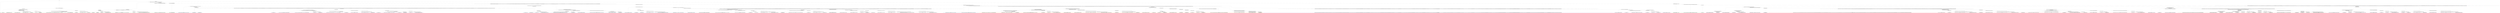 digraph T {
	{
		rank=same
		399 [penwidth=3,colorscheme=set19,color=3,label="0_P\nP\n1.6%"]
		396 [penwidth=3,colorscheme=set19,color=3,label="111;112;113;114;115;116;117;118;119;120_P\nP\n2.6%"]
		393 [penwidth=3,colorscheme=set19,color=3,label="361;362;363;364;365;366;367;368;369;370;401;402;403;404;405;406;407;408;409;410_P\nP\n0.023%"]
		391 [penwidth=3,colorscheme=set19,color=3,label="571;572;573;574;575;576;577;578;579;580;611;612;613;614;615;616;617;618;619;620_P\nP\n4.1%"]
		389 [penwidth=3,colorscheme=set19,color=3,label="651;652;653;654;655;656;657;658;659;660;691;692;693;694;695;696;697;698;699;700_P\nP\n0.34%"]
		387 [penwidth=3,colorscheme=set19,color=3,label="731;732;733;734;735;736;737;738;739;740_P\nP\n5.8%"]
		385 [penwidth=3,colorscheme=set19,color=3,label="441;442;443;444;445;446;447;448;449;450_P\nP\n1.4%"]
		383 [penwidth=3,colorscheme=set19,color=3,label="501;502;503;504;505;506;507;508;509;510_P\nP\n7.6%"]
		381 [penwidth=3,colorscheme=set19,color=3,label="191;192;193;194;195;196;197;198;199;200;231;232;233;234;235;236;237;238;239;240;301;302;303;304;305;306;307;308;309;310;351;352;353;354;355;356;357;358;359;360;391;392;393;394;395;396;397;398;399;400;491;492;493;494;495;496;497;498;499;500_P\nP\n0.45%"]
		379 [penwidth=3,colorscheme=set19,color=3,label="541;542;543;544;545;546;547;548;549;550;561;562;563;564;565;566;567;568;569;570_P\nP\n7.3%"]
		377 [penwidth=3,colorscheme=set19,color=3,label="221;222;223;224;225;226;227;228;229;230_P\nP\n3.1%"]
		375 [penwidth=3,colorscheme=set19,color=3,label="291;292;293;294;295;296;297;298;299;300;341;342;343;344;345;346;347;348;349;350_P\nP\n1.5%"]
		373 [penwidth=3,colorscheme=set19,color=3,label="481;482;483;484;485;486;487;488;489;490_P\nP\n6%"]
		368 [penwidth=3,colorscheme=set19,color=3,label="281;282;283;284;285;286;287;288;289;290_P\nP\n3%"]
		366 [penwidth=3,colorscheme=set19,color=3,label="381;382;383;384;385;386;387;388;389;390_P\nP\n0.055%"]
		364 [penwidth=3,colorscheme=set19,color=3,label="531;532;533;534;535;536;537;538;539;540_P\nP\n2.2%"]
		362 [penwidth=3,colorscheme=set19,color=3,label="601;602;603;604;605;606;607;608;609;610;641;642;643;644;645;646;647;648;649;650_P\nP\n5.3%"]
		360 [penwidth=3,colorscheme=set19,color=3,label="331;332;333;334;335;336;337;338;339;340;471;472;473;474;475;476;477;478;479;480;681;682;683;684;685;686;687;688;689;690;711;712;713;714;715;716;717;718;719;720;721;722;723;724;725;726;727;728;729;730_P\nP\n7.6%"]
		358 [penwidth=3,colorscheme=set19,color=3,label="371;372;373;374;375;376;377;378;379;380_P\nP\n5.4%"]
		356 [penwidth=3,colorscheme=set19,color=3,label="431;432;433;434;435;436;437;438;439;440;461;462;463;464;465;466;467;468;469;470;521;522;523;524;525;526;527;528;529;530;671;672;673;674;675;676;677;678;679;680_P\nP\n5.3%"]
		353 [penwidth=3,colorscheme=set19,color=3,label="261;262;263;264;265;266;267;268;269;270;271;272;273;274;275;276;277;278;279;280;321;322;323;324;325;326;327;328;329;330;451;452;453;454;455;456;457;458;459;460_P\nP\n8.4%"]
		351 [penwidth=3,colorscheme=set19,color=3,label="421;422;423;424;425;426;427;428;429;430;551;552;553;554;555;556;557;558;559;560_P\nP\n9.2%"]
		349 [penwidth=3,colorscheme=set19,color=3,label="51;52;53;54;55;56;57;58;59;60;61;62;63;64;65;66;67;68;69;70;71;72;73;74;75;76;77;78;79;80_P\nP\n3.9%"]
		347 [penwidth=3,colorscheme=set19,color=3,label="121;122;123;124;125;126;127;128;129;130;151;152;153;154;155;156;157;158;159;160;201;202;203;204;205;206;207;208;209;210;251;252;253;254;255;256;257;258;259;260;311;312;313;314;315;316;317;318;319;320_P\nP\n0.37%"]
		345 [penwidth=3,colorscheme=set19,color=3,label="411;412;413;414;415;416;417;418;419;420_P\nP\n7.8%"]
		341 [penwidth=3,colorscheme=set19,color=2,label="1641;1642;1643;1644;1645;1646;1647;1648;1649;1650;1681;1682;1683;1684;1685;1686;1687;1688;1689;1690;1781;1782;1783;1784;1785;1786;1787;1788;1789;1790_M1\nM1\n5.1%"]
		339 [penwidth=3,colorscheme=set19,color=2,label="1861;1862;1863;1864;1865;1866;1867;1868;1869;1870_M1\nM1\n2.8%"]
		337 [penwidth=3,colorscheme=set19,color=2,label="2091;2092;2093;2094;2095;2096;2097;2098;2099;2100_M1\nM1\n7.1%"]
		335 [penwidth=3,colorscheme=set19,color=2,label="1741;1742;1743;1744;1745;1746;1747;1748;1749;1750_M1\nM1\n7.2%"]
		331 [penwidth=3,colorscheme=set19,color=2,label="1671;1672;1673;1674;1675;1676;1677;1678;1679;1680_M1\nM1\n1.4%"]
		329 [penwidth=3,colorscheme=set19,color=2,label="1771;1772;1773;1774;1775;1776;1777;1778;1779;1780_M1\nM1\n0.35%"]
		327 [penwidth=3,colorscheme=set19,color=2,label="1931;1932;1933;1934;1935;1936;1937;1938;1939;1940;1971;1972;1973;1974;1975;1976;1977;1978;1979;1980_M1\nM1\n5.6%"]
		324 [penwidth=3,colorscheme=set19,color=2,label="1851;1852;1853;1854;1855;1856;1857;1858;1859;1860;1921;1922;1923;1924;1925;1926;1927;1928;1929;1930;1961;1962;1963;1964;1965;1966;1967;1968;1969;1970;2011;2012;2013;2014;2015;2016;2017;2018;2019;2020_M1\nM1\n5%"]
		322 [penwidth=3,colorscheme=set19,color=2,label="1911;1912;1913;1914;1915;1916;1917;1918;1919;1920_M1\nM1\n6.1%"]
		320 [penwidth=3,colorscheme=set19,color=2,label="1901;1902;1903;1904;1905;1906;1907;1908;1909;1910;1951;1952;1953;1954;1955;1956;1957;1958;1959;1960_M1\nM1\n5.9%"]
		318 [penwidth=3,colorscheme=set19,color=2,label="1461;1462;1463;1464;1465;1466;1467;1468;1469;1470;1521;1522;1523;1524;1525;1526;1527;1528;1529;1530;1591;1592;1593;1594;1595;1596;1597;1598;1599;1600;1731;1732;1733;1734;1735;1736;1737;1738;1739;1740_M1\nM1\n2.3%"]
		315 [penwidth=3,colorscheme=set19,color=2,label="1811;1812;1813;1814;1815;1816;1817;1818;1819;1820;1841;1842;1843;1844;1845;1846;1847;1848;1849;1850_M1\nM1\n5.4%"]
		313 [penwidth=3,colorscheme=set19,color=2,label="1891;1892;1893;1894;1895;1896;1897;1898;1899;1900_M1\nM1\n5.1%"]
		310 [penwidth=3,colorscheme=set19,color=2,label="1451;1452;1453;1454;1455;1456;1457;1458;1459;1460;1511;1512;1513;1514;1515;1516;1517;1518;1519;1520_M1\nM1\n3.6%"]
		308 [penwidth=3,colorscheme=set19,color=2,label="1541;1542;1543;1544;1545;1546;1547;1548;1549;1550_M1\nM1\n8.3%"]
		306 [penwidth=3,colorscheme=set19,color=2,label="1581;1582;1583;1584;1585;1586;1587;1588;1589;1590_M1\nM1\n4%"]
		304 [penwidth=3,colorscheme=set19,color=2,label="1621;1622;1623;1624;1625;1626;1627;1628;1629;1630;1721;1722;1723;1724;1725;1726;1727;1728;1729;1730_M1\nM1\n0.31%"]
		302 [penwidth=3,colorscheme=set19,color=2,label="1801;1802;1803;1804;1805;1806;1807;1808;1809;1810;2051;2052;2053;2054;2055;2056;2057;2058;2059;2060;2081;2082;2083;2084;2085;2086;2087;2088;2089;2090_M1\nM1\n6.3%"]
		300 [penwidth=3,colorscheme=set19,color=2,label="1661;1662;1663;1664;1665;1666;1667;1668;1669;1670;1711;1712;1713;1714;1715;1716;1717;1718;1719;1720;1751;1752;1753;1754;1755;1756;1757;1758;1759;1760_M1\nM1\n2%"]
		298 [penwidth=3,colorscheme=set19,color=2,label="2001;2002;2003;2004;2005;2006;2007;2008;2009;2010;2041;2042;2043;2044;2045;2046;2047;2048;2049;2050_M1\nM1\n5.3%"]
		296 [penwidth=3,colorscheme=set19,color=2,label="1501;1502;1503;1504;1505;1506;1507;1508;1509;1510;1571;1572;1573;1574;1575;1576;1577;1578;1579;1580;1701;1702;1703;1704;1705;1706;1707;1708;1709;1710_M1\nM1\n5.6%"]
		294 [penwidth=3,colorscheme=set19,color=2,label="1791;1792;1793;1794;1795;1796;1797;1798;1799;1800;1831;1832;1833;1834;1835;1836;1837;1838;1839;1840;2031;2032;2033;2034;2035;2036;2037;2038;2039;2040;2071;2072;2073;2074;2075;2076;2077;2078;2079;2080_M1\nM1\n5.4%"]
		289 [penwidth=3,colorscheme=set19,color=8,label="3521;3522;3523;3524;3525;3526;3527;3528;3529;3530;3631;3632;3633;3634;3635;3636;3637;3638;3639;3640_M2\nM2\n1.8%"]
		287 [penwidth=3,colorscheme=set19,color=8,label="3751;3752;3753;3754;3755;3756;3757;3758;3759;3760_M2\nM2\n8.6%"]
		285 [penwidth=3,colorscheme=set19,color=8,label="3621;3622;3623;3624;3625;3626;3627;3628;3629;3630;3691;3692;3693;3694;3695;3696;3697;3698;3699;3700_M2\nM2\n4%"]
		283 [penwidth=3,colorscheme=set19,color=8,label="3821;3822;3823;3824;3825;3826;3827;3828;3829;3830_M2\nM2\n3%"]
		281 [penwidth=3,colorscheme=set19,color=8,label="3871;3872;3873;3874;3875;3876;3877;3878;3879;3880;3941;3942;3943;3944;3945;3946;3947;3948;3949;3950_M2\nM2\n5.4%"]
		279 [penwidth=3,colorscheme=set19,color=8,label="3681;3682;3683;3684;3685;3686;3687;3688;3689;3690;3741;3742;3743;3744;3745;3746;3747;3748;3749;3750;3811;3812;3813;3814;3815;3816;3817;3818;3819;3820_M2\nM2\n0.43%"]
		277 [penwidth=3,colorscheme=set19,color=8,label="3931;3932;3933;3934;3935;3936;3937;3938;3939;3940_M2\nM2\n5.6%"]
		274 [penwidth=3,colorscheme=set19,color=8,label="3381;3382;3383;3384;3385;3386;3387;3388;3389;3390;3421;3422;3423;3424;3425;3426;3427;3428;3429;3430_M2\nM2\n2.7%"]
		272 [penwidth=3,colorscheme=set19,color=8,label="3611;3612;3613;3614;3615;3616;3617;3618;3619;3620_M2\nM2\n1.8%"]
		270 [penwidth=3,colorscheme=set19,color=8,label="3731;3732;3733;3734;3735;3736;3737;3738;3739;3740;3801;3802;3803;3804;3805;3806;3807;3808;3809;3810;3921;3922;3923;3924;3925;3926;3927;3928;3929;3930_M2\nM2\n7%"]
		268 [penwidth=3,colorscheme=set19,color=8,label="3471;3472;3473;3474;3475;3476;3477;3478;3479;3480;3601;3602;3603;3604;3605;3606;3607;3608;3609;3610;3671;3672;3673;3674;3675;3676;3677;3678;3679;3680_M2\nM2\n2.1%"]
		266 [penwidth=3,colorscheme=set19,color=8,label="3911;3912;3913;3914;3915;3916;3917;3918;3919;3920_M2\nM2\n4%"]
		264 [penwidth=3,colorscheme=set19,color=8,label="3981;3982;3983;3984;3985;3986;3987;3988;3989;3990_M2\nM2\n2.4%"]
		262 [penwidth=3,colorscheme=set19,color=8,label="4021;4022;4023;4024;4025;4026;4027;4028;4029;4030;4061;4062;4063;4064;4065;4066;4067;4068;4069;4070;4111;4112;4113;4114;4115;4116;4117;4118;4119;4120_M2\nM2\n6.4%"]
		260 [penwidth=3,colorscheme=set19,color=8,label="3511;3512;3513;3514;3515;3516;3517;3518;3519;3520;3661;3662;3663;3664;3665;3666;3667;3668;3669;3670_M2\nM2\n1.8%"]
		258 [penwidth=3,colorscheme=set19,color=8,label="3721;3722;3723;3724;3725;3726;3727;3728;3729;3730_M2\nM2\n5.1%"]
		256 [penwidth=3,colorscheme=set19,color=8,label="3791;3792;3793;3794;3795;3796;3797;3798;3799;3800_M2\nM2\n0.69%"]
		254 [penwidth=3,colorscheme=set19,color=8,label="3861;3862;3863;3864;3865;3866;3867;3868;3869;3870;3901;3902;3903;3904;3905;3906;3907;3908;3909;3910_M2\nM2\n5.7%"]
		252 [penwidth=3,colorscheme=set19,color=8,label="3591;3592;3593;3594;3595;3596;3597;3598;3599;3600_M2\nM2\n4.1%"]
		250 [penwidth=3,colorscheme=set19,color=8,label="3781;3782;3783;3784;3785;3786;3787;3788;3789;3790_M2\nM2\n6.6%"]
		248 [penwidth=3,colorscheme=set19,color=8,label="3461;3462;3463;3464;3465;3466;3467;3468;3469;3470;3501;3502;3503;3504;3505;3506;3507;3508;3509;3510_M2\nM2\n0.35%"]
		246 [penwidth=3,colorscheme=set19,color=8,label="3581;3582;3583;3584;3585;3586;3587;3588;3589;3590_M2\nM2\n7.3%"]
		244 [penwidth=3,colorscheme=set19,color=8,label="3261;3262;3263;3264;3265;3266;3267;3268;3269;3270;3291;3292;3293;3294;3295;3296;3297;3298;3299;3300_M2\nM2\n5%"]
		242 [penwidth=3,colorscheme=set19,color=8,label="3331;3332;3333;3334;3335;3336;3337;3338;3339;3340;3451;3452;3453;3454;3455;3456;3457;3458;3459;3460;3491;3492;3493;3494;3495;3496;3497;3498;3499;3500_M2\nM2\n3%"]
		240 [penwidth=3,colorscheme=set19,color=8,label="3571;3572;3573;3574;3575;3576;3577;3578;3579;3580;3651;3652;3653;3654;3655;3656;3657;3658;3659;3660_M2\nM2\n5%"]
		237 [penwidth=3,colorscheme=set19,color=9,label="6841;6842;6843;6844;6845;6846;6847;6848;6849;6850;6941;6942;6943;6944;6945;6946;6947;6948;6949;6950;6961;6962;6963;6964;6965;6966;6967;6968;6969;6970_M3\nM3\n2.8%"]
		235 [penwidth=3,colorscheme=set19,color=9,label="7041;7042;7043;7044;7045;7046;7047;7048;7049;7050;7221;7222;7223;7224;7225;7226;7227;7228;7229;7230;7661;7662;7663;7664;7665;7666;7667;7668;7669;7670;7771;7772;7773;7774;7775;7776;7777;7778;7779;7780_M3\nM3\n6.5%"]
		232 [penwidth=3,colorscheme=set19,color=9,label="7211;7212;7213;7214;7215;7216;7217;7218;7219;7220;7291;7292;7293;7294;7295;7296;7297;7298;7299;7300;7361;7362;7363;7364;7365;7366;7367;7368;7369;7370_M3\nM3\n6.6%"]
		230 [penwidth=3,colorscheme=set19,color=9,label="7281;7282;7283;7284;7285;7286;7287;7288;7289;7290_M3\nM3\n9.4%"]
		228 [penwidth=3,colorscheme=set19,color=9,label="7471;7472;7473;7474;7475;7476;7477;7478;7479;7480_M3\nM3\n6.1%"]
		226 [penwidth=3,colorscheme=set19,color=9,label="7651;7652;7653;7654;7655;7656;7657;7658;7659;7660;7761;7762;7763;7764;7765;7766;7767;7768;7769;7770_M3\nM3\n0.07%"]
		224 [penwidth=3,colorscheme=set19,color=9,label="7851;7852;7853;7854;7855;7856;7857;7858;7859;7860;7941;7942;7943;7944;7945;7946;7947;7948;7949;7950_M3\nM3\n6.8%"]
		222 [penwidth=3,colorscheme=set19,color=9,label="6931;6932;6933;6934;6935;6936;6937;6938;6939;6940_M3\nM3\n2.8%"]
		220 [penwidth=3,colorscheme=set19,color=9,label="7091;7092;7093;7094;7095;7096;7097;7098;7099;7100;7201;7202;7203;7204;7205;7206;7207;7208;7209;7210;7271;7272;7273;7274;7275;7276;7277;7278;7279;7280;7461;7462;7463;7464;7465;7466;7467;7468;7469;7470_M3\nM3\n5.4%"]
		218 [penwidth=3,colorscheme=set19,color=9,label="7191;7192;7193;7194;7195;7196;7197;7198;7199;7200_M3\nM3\n1.9%"]
		216 [penwidth=3,colorscheme=set19,color=9,label="7351;7352;7353;7354;7355;7356;7357;7358;7359;7360;7641;7642;7643;7644;7645;7646;7647;7648;7649;7650_M3\nM3\n3.6%"]
		214 [penwidth=3,colorscheme=set19,color=9,label="7751;7752;7753;7754;7755;7756;7757;7758;7759;7760_M3\nM3\n6.8%"]
		212 [penwidth=3,colorscheme=set19,color=9,label="6951;6952;6953;6954;6955;6956;6957;6958;6959;6960;6991;6992;6993;6994;6995;6996;6997;6998;6999;7000_M3\nM3\n4.4%"]
		210 [penwidth=3,colorscheme=set19,color=9,label="7031;7032;7033;7034;7035;7036;7037;7038;7039;7040;7181;7182;7183;7184;7185;7186;7187;7188;7189;7190_M3\nM3\n1.9%"]
		208 [penwidth=3,colorscheme=set19,color=9,label="7261;7262;7263;7264;7265;7266;7267;7268;7269;7270;7341;7342;7343;7344;7345;7346;7347;7348;7349;7350_M3\nM3\n2.6%"]
		206 [penwidth=3,colorscheme=set19,color=9,label="7451;7452;7453;7454;7455;7456;7457;7458;7459;7460_M3\nM3\n2.8%"]
		204 [penwidth=3,colorscheme=set19,color=9,label="7561;7562;7563;7564;7565;7566;7567;7568;7569;7570_M3\nM3\n6.2%"]
		202 [penwidth=3,colorscheme=set19,color=9,label="7441;7442;7443;7444;7445;7446;7447;7448;7449;7450_M3\nM3\n5.1%"]
		200 [penwidth=3,colorscheme=set19,color=9,label="7081;7082;7083;7084;7085;7086;7087;7088;7089;7090;7171;7172;7173;7174;7175;7176;7177;7178;7179;7180_M3\nM3\n3.7%"]
		198 [penwidth=3,colorscheme=set19,color=9,label="7251;7252;7253;7254;7255;7256;7257;7258;7259;7260;7431;7432;7433;7434;7435;7436;7437;7438;7439;7440_M3\nM3\n0.85%"]
		196 [penwidth=3,colorscheme=set19,color=9,label="7551;7552;7553;7554;7555;7556;7557;7558;7559;7560;7631;7632;7633;7634;7635;7636;7637;7638;7639;7640;7741;7742;7743;7744;7745;7746;7747;7748;7749;7750;7841;7842;7843;7844;7845;7846;7847;7848;7849;7850_M3\nM3\n8.4%"]
		194 [penwidth=3,colorscheme=set19,color=9,label="7421;7422;7423;7424;7425;7426;7427;7428;7429;7430;7541;7542;7543;7544;7545;7546;7547;7548;7549;7550_M3\nM3\n0.1%"]
		192 [penwidth=3,colorscheme=set19,color=9,label="7621;7622;7623;7624;7625;7626;7627;7628;7629;7630;7731;7732;7733;7734;7735;7736;7737;7738;7739;7740_M3\nM3\n5.3%"]
		189 [penwidth=3,colorscheme=set19,color=7,label="5151;5152;5153;5154;5155;5156;5157;5158;5159;5160;5201;5202;5203;5204;5205;5206;5207;5208;5209;5210;5311;5312;5313;5314;5315;5316;5317;5318;5319;5320;5371;5372;5373;5374;5375;5376;5377;5378;5379;5380;5491;5492;5493;5494;5495;5496;5497;5498;5499;5500;5531;5532;5533;5534;5535;5536;5537;5538;5539;5540_M4\nM4\n14%"]
		187 [penwidth=3,colorscheme=set19,color=7,label="5561;5562;5563;5564;5565;5566;5567;5568;5569;5570;5631;5632;5633;5634;5635;5636;5637;5638;5639;5640_M4\nM4\n4.9%"]
		185 [penwidth=3,colorscheme=set19,color=7,label="5881;5882;5883;5884;5885;5886;5887;5888;5889;5890_M4\nM4\n6%"]
		181 [penwidth=3,colorscheme=set19,color=7,label="5731;5732;5733;5734;5735;5736;5737;5738;5739;5740;5791;5792;5793;5794;5795;5796;5797;5798;5799;5800_M4\nM4\n0.9%"]
		179 [penwidth=3,colorscheme=set19,color=7,label="5871;5872;5873;5874;5875;5876;5877;5878;5879;5880_M4\nM4\n9.3%"]
		177 [penwidth=3,colorscheme=set19,color=7,label="6041;6042;6043;6044;6045;6046;6047;6048;6049;6050_M4\nM4\n11%"]
		175 [penwidth=3,colorscheme=set19,color=7,label="5721;5722;5723;5724;5725;5726;5727;5728;5729;5730_M4\nM4\n1.3%"]
		173 [penwidth=3,colorscheme=set19,color=7,label="5951;5952;5953;5954;5955;5956;5957;5958;5959;5960_M4\nM4\n8.3%"]
		170 [penwidth=3,colorscheme=set19,color=7,label="5861;5862;5863;5864;5865;5866;5867;5868;5869;5870_M4\nM4\n7.1%"]
		168 [penwidth=3,colorscheme=set19,color=7,label="5941;5942;5943;5944;5945;5946;5947;5948;5949;5950_M4\nM4\n3.2%"]
		166 [penwidth=3,colorscheme=set19,color=7,label="6081;6082;6083;6084;6085;6086;6087;6088;6089;6090_M4\nM4\n5.8%"]
		164 [penwidth=3,colorscheme=set19,color=7,label="5231;5232;5233;5234;5235;5236;5237;5238;5239;5240;5361;5362;5363;5364;5365;5366;5367;5368;5369;5370;5441;5442;5443;5444;5445;5446;5447;5448;5449;5450;5501;5502;5503;5504;5505;5506;5507;5508;5509;5510_M4\nM4\n3.9%"]
		162 [penwidth=3,colorscheme=set19,color=7,label="5521;5522;5523;5524;5525;5526;5527;5528;5529;5530_M4\nM4\n5.3%"]
		160 [penwidth=3,colorscheme=set19,color=7,label="5611;5612;5613;5614;5615;5616;5617;5618;5619;5620_M4\nM4\n5.7%"]
		158 [penwidth=3,colorscheme=set19,color=7,label="5711;5712;5713;5714;5715;5716;5717;5718;5719;5720_M4\nM4\n7.1%"]
		156 [penwidth=3,colorscheme=set19,color=7,label="5851;5852;5853;5854;5855;5856;5857;5858;5859;5860;5931;5932;5933;5934;5935;5936;5937;5938;5939;5940;6031;6032;6033;6034;6035;6036;6037;6038;6039;6040_M4\nM4\n5.9%"]
		151 [penwidth=3,colorscheme=set19,color=5,label="6061;6062;6063;6064;6065;6066;6067;6068;6069;6070;6101;6102;6103;6104;6105;6106;6107;6108;6109;6110;6171;6172;6173;6174;6175;6176;6177;6178;6179;6180;6261;6262;6263;6264;6265;6266;6267;6268;6269;6270_M5\nM5\n0.19%"]
		149 [penwidth=3,colorscheme=set19,color=5,label="6361;6362;6363;6364;6365;6366;6367;6368;6369;6370;6421;6422;6423;6424;6425;6426;6427;6428;6429;6430;6581;6582;6583;6584;6585;6586;6587;6588;6589;6590_M5\nM5\n0.15%"]
		147 [penwidth=3,colorscheme=set19,color=5,label="6651;6652;6653;6654;6655;6656;6657;6658;6659;6660_M5\nM5\n6.7%"]
		145 [penwidth=3,colorscheme=set19,color=5,label="6161;6162;6163;6164;6165;6166;6167;6168;6169;6170;6251;6252;6253;6254;6255;6256;6257;6258;6259;6260;6351;6352;6353;6354;6355;6356;6357;6358;6359;6360;6411;6412;6413;6414;6415;6416;6417;6418;6419;6420_M5\nM5\n0.75%"]
		143 [penwidth=3,colorscheme=set19,color=5,label="6511;6512;6513;6514;6515;6516;6517;6518;6519;6520_M5\nM5\n0.87%"]
		141 [penwidth=3,colorscheme=set19,color=5,label="6571;6572;6573;6574;6575;6576;6577;6578;6579;6580_M5\nM5\n3%"]
		139 [penwidth=3,colorscheme=set19,color=5,label="6711;6712;6713;6714;6715;6716;6717;6718;6719;6720;6801;6802;6803;6804;6805;6806;6807;6808;6809;6810_M5\nM5\n6.2%"]
		137 [penwidth=3,colorscheme=set19,color=5,label="5981;5982;5983;5984;5985;5986;5987;5988;5989;5990;6091;6092;6093;6094;6095;6096;6097;6098;6099;6100_M5\nM5\n2.8%"]
		135 [penwidth=3,colorscheme=set19,color=5,label="6151;6152;6153;6154;6155;6156;6157;6158;6159;6160;6201;6202;6203;6204;6205;6206;6207;6208;6209;6210_M5\nM5\n4%"]
		133 [penwidth=3,colorscheme=set19,color=5,label="6341;6342;6343;6344;6345;6346;6347;6348;6349;6350;6401;6402;6403;6404;6405;6406;6407;6408;6409;6410;6501;6502;6503;6504;6505;6506;6507;6508;6509;6510_M5\nM5\n1.6%"]
		131 [penwidth=3,colorscheme=set19,color=5,label="6641;6642;6643;6644;6645;6646;6647;6648;6649;6650;6701;6702;6703;6704;6705;6706;6707;6708;6709;6710;6751;6752;6753;6754;6755;6756;6757;6758;6759;6760_M5\nM5\n5.1%"]
		129 [penwidth=3,colorscheme=set19,color=5,label="6391;6392;6393;6394;6395;6396;6397;6398;6399;6400_M5\nM5\n4.1%"]
		127 [penwidth=3,colorscheme=set19,color=5,label="6491;6492;6493;6494;6495;6496;6497;6498;6499;6500;6561;6562;6563;6564;6565;6566;6567;6568;6569;6570;6631;6632;6633;6634;6635;6636;6637;6638;6639;6640_M5\nM5\n2%"]
		125 [penwidth=3,colorscheme=set19,color=5,label="6691;6692;6693;6694;6695;6696;6697;6698;6699;6700_M5\nM5\n7.4%"]
		122 [penwidth=3,colorscheme=set19,color=5,label="5801;5802;5803;5804;5805;5806;5807;5808;5809;5810;5971;5972;5973;5974;5975;5976;5977;5978;5979;5980_M5\nM5\n1.6%"]
		120 [penwidth=3,colorscheme=set19,color=5,label="6141;6142;6143;6144;6145;6146;6147;6148;6149;6150_M5\nM5\n5.2%"]
		118 [penwidth=3,colorscheme=set19,color=5,label="6191;6192;6193;6194;6195;6196;6197;6198;6199;6200_M5\nM5\n3.7%"]
		116 [penwidth=3,colorscheme=set19,color=5,label="6331;6332;6333;6334;6335;6336;6337;6338;6339;6340_M5\nM5\n5.9%"]
		114 [penwidth=3,colorscheme=set19,color=5,label="6321;6322;6323;6324;6325;6326;6327;6328;6329;6330;6481;6482;6483;6484;6485;6486;6487;6488;6489;6490_M5\nM5\n3.6%"]
		112 [penwidth=3,colorscheme=set19,color=5,label="6621;6622;6623;6624;6625;6626;6627;6628;6629;6630_M5\nM5\n1.5%"]
		110 [penwidth=3,colorscheme=set19,color=5,label="6681;6682;6683;6684;6685;6686;6687;6688;6689;6690_M5\nM5\n2.6%"]
		108 [penwidth=3,colorscheme=set19,color=5,label="6741;6742;6743;6744;6745;6746;6747;6748;6749;6750_M5\nM5\n0.71%"]
		106 [penwidth=3,colorscheme=set19,color=5,label="6791;6792;6793;6794;6795;6796;6797;6798;6799;6800_M5\nM5\n3.7%"]
		104 [penwidth=3,colorscheme=set19,color=5,label="6861;6862;6863;6864;6865;6866;6867;6868;6869;6870_M5\nM5\n5.4%"]
		102 [penwidth=3,colorscheme=set19,color=5,label="6471;6472;6473;6474;6475;6476;6477;6478;6479;6480;6611;6612;6613;6614;6615;6616;6617;6618;6619;6620;6671;6672;6673;6674;6675;6676;6677;6678;6679;6680;6731;6732;6733;6734;6735;6736;6737;6738;6739;6740;6851;6852;6853;6854;6855;6856;6857;6858;6859;6860_M5\nM5\n5.3%"]
		99 [penwidth=3,colorscheme=set19,color=5,label="6181;6182;6183;6184;6185;6186;6187;6188;6189;6190;6241;6242;6243;6244;6245;6246;6247;6248;6249;6250;6291;6292;6293;6294;6295;6296;6297;6298;6299;6300_M5\nM5\n5.4%"]
		96 [penwidth=3,colorscheme=set19,color=5,label="6461;6462;6463;6464;6465;6466;6467;6468;6469;6470;6601;6602;6603;6604;6605;6606;6607;6608;6609;6610_M5\nM5\n5.1%"]
		94 [penwidth=3,colorscheme=set19,color=5,label="6551;6552;6553;6554;6555;6556;6557;6558;6559;6560_M5\nM5\n5.6%"]
		91 [penwidth=3,colorscheme=set19,color=4,label="7011;7012;7013;7014;7015;7016;7017;7018;7019;7020_M6\nM6\n4.7%"]
		88 [penwidth=3,colorscheme=set19,color=4,label="7141;7142;7143;7144;7145;7146;7147;7148;7149;7150;7231;7232;7233;7234;7235;7236;7237;7238;7239;7240;7321;7322;7323;7324;7325;7326;7327;7328;7329;7330_M6\nM6\n4%"]
		86 [penwidth=3,colorscheme=set19,color=4,label="7401;7402;7403;7404;7405;7406;7407;7408;7409;7410;7601;7602;7603;7604;7605;7606;7607;7608;7609;7610;7711;7712;7713;7714;7715;7716;7717;7718;7719;7720;7891;7892;7893;7894;7895;7896;7897;7898;7899;7900_M6\nM6\n1.6%"]
		84 [penwidth=3,colorscheme=set19,color=4,label="7961;7962;7963;7964;7965;7966;7967;7968;7969;7970_M6\nM6\n0.49%"]
		82 [penwidth=3,colorscheme=set19,color=4,label="8041;8042;8043;8044;8045;8046;8047;8048;8049;8050_M6\nM6\n6.1%"]
		80 [penwidth=3,colorscheme=set19,color=4,label="7511;7512;7513;7514;7515;7516;7517;7518;7519;7520;7591;7592;7593;7594;7595;7596;7597;7598;7599;7600;7701;7702;7703;7704;7705;7706;7707;7708;7709;7710;7801;7802;7803;7804;7805;7806;7807;7808;7809;7810_M6\nM6\n1.6%"]
		78 [penwidth=3,colorscheme=set19,color=4,label="7881;7882;7883;7884;7885;7886;7887;7888;7889;7890_M6\nM6\n5.4%"]
		76 [penwidth=3,colorscheme=set19,color=4,label="7131;7132;7133;7134;7135;7136;7137;7138;7139;7140;7501;7502;7503;7504;7505;7506;7507;7508;7509;7510_M6\nM6\n2.2%"]
		74 [penwidth=3,colorscheme=set19,color=4,label="7581;7582;7583;7584;7585;7586;7587;7588;7589;7590;7691;7692;7693;7694;7695;7696;7697;7698;7699;7700_M6\nM6\n1.8%"]
		72 [penwidth=3,colorscheme=set19,color=4,label="8031;8032;8033;8034;8035;8036;8037;8038;8039;8040_M6\nM6\n6.8%"]
		70 [penwidth=3,colorscheme=set19,color=4,label="7121;7122;7123;7124;7125;7126;7127;7128;7129;7130_M6\nM6\n5.5%"]
		68 [penwidth=3,colorscheme=set19,color=4,label="7311;7312;7313;7314;7315;7316;7317;7318;7319;7320;7391;7392;7393;7394;7395;7396;7397;7398;7399;7400;7681;7682;7683;7684;7685;7686;7687;7688;7689;7690_M6\nM6\n2.3%"]
		66 [penwidth=3,colorscheme=set19,color=4,label="7871;7872;7873;7874;7875;7876;7877;7878;7879;7880_M6\nM6\n6.1%"]
		64 [penwidth=3,colorscheme=set19,color=4,label="7951;7952;7953;7954;7955;7956;7957;7958;7959;7960_M6\nM6\n5.6%"]
		62 [penwidth=3,colorscheme=set19,color=4,label="7791;7792;7793;7794;7795;7796;7797;7798;7799;7800_M6\nM6\n3.6%"]
		60 [penwidth=3,colorscheme=set19,color=4,label="7861;7862;7863;7864;7865;7866;7867;7868;7869;7870;7991;7992;7993;7994;7995;7996;7997;7998;7999;8000_M6\nM6\n7.6%"]
		58 [penwidth=3,colorscheme=set19,color=4,label="1881;1882;1883;1884;1885;1886;1887;1888;1889;1890;1991;1992;1993;1994;1995;1996;1997;1998;1999;2000;2061;2062;2063;2064;2065;2066;2067;2068;2069;2070;2151;2152;2153;2154;2155;2156;2157;2158;2159;2160;2201;2202;2203;2204;2205;2206;2207;2208;2209;2210;2211;2212;2213;2214;2215;2216;2217;2218;2219;2220;2221;2222;2223;2224;2225;2226;2227;2228;2229;2230;2231;2232;2233;2234;2235;2236;2237;2238;2239;2240;2281;2282;2283;2284;2285;2286;2287;2288;2289;2290;2301;2302;2303;2304;2305;2306;2307;2308;2309;2310;2411;2412;2413;2414;2415;2416;2417;2418;2419;2420;2441;2442;2443;2444;2445;2446;2447;2448;2449;2450;2501;2502;2503;2504;2505;2506;2507;2508;2509;2510;2531;2532;2533;2534;2535;2536;2537;2538;2539;2540;2611;2612;2613;2614;2615;2616;2617;2618;2619;2620;2691;2692;2693;2694;2695;2696;2697;2698;2699;2700;2751;2752;2753;2754;2755;2756;2757;2758;2759;2760;2781;2782;2783;2784;2785;2786;2787;2788;2789;2790;2811;2812;2813;2814;2815;2816;2817;2818;2819;2820;2851;2852;2853;2854;2855;2856;2857;2858;2859;2860;2921;2922;2923;2924;2925;2926;2927;2928;2929;2930;2951;2952;2953;2954;2955;2956;2957;2958;2959;2960;2981;2982;2983;2984;2985;2986;2987;2988;2989;2990;3011;3012;3013;3014;3015;3016;3017;3018;3019;3020;3051;3052;3053;3054;3055;3056;3057;3058;3059;3060;3141;3142;3143;3144;3145;3146;3147;3148;3149;3150;3211;3212;3213;3214;3215;3216;3217;3218;3219;3220;3221;3222;3223;3224;3225;3226;3227;3228;3229;3230;3391;3392;3393;3394;3395;3396;3397;3398;3399;3400;3431;3432;3433;3434;3435;3436;3437;3438;3439;3440;3481;3482;3483;3484;3485;3486;3487;3488;3489;3490;3531;3532;3533;3534;3535;3536;3537;3538;3539;3540;3641;3642;3643;3644;3645;3646;3647;3648;3649;3650;3701;3702;3703;3704;3705;3706;3707;3708;3709;3710;3841;3842;3843;3844;3845;3846;3847;3848;3849;3850;3961;3962;3963;3964;3965;3966;3967;3968;3969;3970;4171;4172;4173;4174;4175;4176;4177;4178;4179;4180;4261;4262;4263;4264;4265;4266;4267;4268;4269;4270;4291;4292;4293;4294;4295;4296;4297;4298;4299;4300;4331;4332;4333;4334;4335;4336;4337;4338;4339;4340;4541;4542;4543;4544;4545;4546;4547;4548;4549;4550;4561;4562;4563;4564;4565;4566;4567;4568;4569;4570;4601;4602;4603;4604;4605;4606;4607;4608;4609;4610;4701;4702;4703;4704;4705;4706;4707;4708;4709;4710;4731;4732;4733;4734;4735;4736;4737;4738;4739;4740;4851;4852;4853;4854;4855;4856;4857;4858;4859;4860;4871;4872;4873;4874;4875;4876;4877;4878;4879;4880;4941;4942;4943;4944;4945;4946;4947;4948;4949;4950;5001;5002;5003;5004;5005;5006;5007;5008;5009;5010;5051;5052;5053;5054;5055;5056;5057;5058;5059;5060;5121;5122;5123;5124;5125;5126;5127;5128;5129;5130;5171;5172;5173;5174;5175;5176;5177;5178;5179;5180;5241;5242;5243;5244;5245;5246;5247;5248;5249;5250;5321;5322;5323;5324;5325;5326;5327;5328;5329;5330;5381;5382;5383;5384;5385;5386;5387;5388;5389;5390;5411;5412;5413;5414;5415;5416;5417;5418;5419;5420;5451;5452;5453;5454;5455;5456;5457;5458;5459;5460;5551;5552;5553;5554;5555;5556;5557;5558;5559;5560;5591;5592;5593;5594;5595;5596;5597;5598;5599;5600;5701;5702;5703;5704;5705;5706;5707;5708;5709;5710;5771;5772;5773;5774;5775;5776;5777;5778;5779;5780;5921;5922;5923;5924;5925;5926;5927;5928;5929;5930;6011;6012;6013;6014;6015;6016;6017;6018;6019;6020;6121;6122;6123;6124;6125;6126;6127;6128;6129;6130;6221;6222;6223;6224;6225;6226;6227;6228;6229;6230;6381;6382;6383;6384;6385;6386;6387;6388;6389;6390;6441;6442;6443;6444;6445;6446;6447;6448;6449;6450;6531;6532;6533;6534;6535;6536;6537;6538;6539;6540;6761;6762;6763;6764;6765;6766;6767;6768;6769;6770;6811;6812;6813;6814;6815;6816;6817;6818;6819;6820;6871;6872;6873;6874;6875;6876;6877;6878;6879;6880_M6\nM6\n1.5%"]
		56 [penwidth=3,colorscheme=set19,color=4,label="7001;7002;7003;7004;7005;7006;7007;7008;7009;7010;7051;7052;7053;7054;7055;7056;7057;7058;7059;7060_M6\nM6\n2.1%"]
		54 [penwidth=3,colorscheme=set19,color=4,label="7111;7112;7113;7114;7115;7116;7117;7118;7119;7120_M6\nM6\n0.76%"]
		52 [penwidth=3,colorscheme=set19,color=4,label="7381;7382;7383;7384;7385;7386;7387;7388;7389;7390;7491;7492;7493;7494;7495;7496;7497;7498;7499;7500;7571;7572;7573;7574;7575;7576;7577;7578;7579;7580_M6\nM6\n5.1%"]
		50 [penwidth=3,colorscheme=set19,color=4,label="7481;7482;7483;7484;7485;7486;7487;7488;7489;7490_M6\nM6\n9.2%"]
		48 [penwidth=3,colorscheme=set19,color=4,label="7671;7672;7673;7674;7675;7676;7677;7678;7679;7680_M6\nM6\n2.7%"]
		46 [penwidth=3,colorscheme=set19,color=4,label="7781;7782;7783;7784;7785;7786;7787;7788;7789;7790_M6\nM6\n7.7%"]
		44 [penwidth=3,colorscheme=set19,color=4,label="7301;7302;7303;7304;7305;7306;7307;7308;7309;7310;7371;7372;7373;7374;7375;7376;7377;7378;7379;7380_M6\nM6\n5.5%"]
		42 [penwidth=3,colorscheme=set19,color=1,label="4001;4002;4003;4004;4005;4006;4007;4008;4009;4010;4041;4042;4043;4044;4045;4046;4047;4048;4049;4050;4081;4082;4083;4084;4085;4086;4087;4088;4089;4090;4201;4202;4203;4204;4205;4206;4207;4208;4209;4210;4341;4342;4343;4344;4345;4346;4347;4348;4349;4350;4451;4452;4453;4454;4455;4456;4457;4458;4459;4460;4521;4522;4523;4524;4525;4526;4527;4528;4529;4530;4591;4592;4593;4594;4595;4596;4597;4598;4599;4600;4641;4642;4643;4644;4645;4646;4647;4648;4649;4650;4681;4682;4683;4684;4685;4686;4687;4688;4689;4690;4751;4752;4753;4754;4755;4756;4757;4758;4759;4760;4811;4812;4813;4814;4815;4816;4817;4818;4819;4820;4841;4842;4843;4844;4845;4846;4847;4848;4849;4850;4921;4922;4923;4924;4925;4926;4927;4928;4929;4930;4971;4972;4973;4974;4975;4976;4977;4978;4979;4980;5011;5012;5013;5014;5015;5016;5017;5018;5019;5020;5041;5042;5043;5044;5045;5046;5047;5048;5049;5050;5061;5062;5063;5064;5065;5066;5067;5068;5069;5070;5191;5192;5193;5194;5195;5196;5197;5198;5199;5200;5281;5282;5283;5284;5285;5286;5287;5288;5289;5290;5301;5302;5303;5304;5305;5306;5307;5308;5309;5310;5401;5402;5403;5404;5405;5406;5407;5408;5409;5410;5431;5432;5433;5434;5435;5436;5437;5438;5439;5440;5601;5602;5603;5604;5605;5606;5607;5608;5609;5610;5841;5842;5843;5844;5845;5846;5847;5848;5849;5850;6021;6022;6023;6024;6025;6026;6027;6028;6029;6030;6131;6132;6133;6134;6135;6136;6137;6138;6139;6140;6281;6282;6283;6284;6285;6286;6287;6288;6289;6290;6451;6452;6453;6454;6455;6456;6457;6458;6459;6460;6661;6662;6663;6664;6665;6666;6667;6668;6669;6670;6721;6722;6723;6724;6725;6726;6727;6728;6729;6730;6831;6832;6833;6834;6835;6836;6837;6838;6839;6840;6891;6892;6893;6894;6895;6896;6897;6898;6899;6900;6921;6922;6923;6924;6925;6926;6927;6928;6929;6930_M7\nM7\n3.8%"]
		39 [penwidth=3,colorscheme=set19,color=1,label="7071;7072;7073;7074;7075;7076;7077;7078;7079;7080;7161;7162;7163;7164;7165;7166;7167;7168;7169;7170_M7\nM7\n0.86%"]
		37 [penwidth=3,colorscheme=set19,color=1,label="7831;7832;7833;7834;7835;7836;7837;7838;7839;7840_M7\nM7\n1.9%"]
		35 [penwidth=3,colorscheme=set19,color=1,label="7931;7932;7933;7934;7935;7936;7937;7938;7939;7940;7981;7982;7983;7984;7985;7986;7987;7988;7989;7990;8091;8092;8093;8094;8095;8096;8097;8098;8099;8100_M7\nM7\n2.6%"]
		33 [penwidth=3,colorscheme=set19,color=1,label="8131;8132;8133;8134;8135;8136;8137;8138;8139;8140;8161;8162;8163;8164;8165;8166;8167;8168;8169;8170_M7\nM7\n5.5%"]
		31 [penwidth=3,colorscheme=set19,color=1,label="7331;7332;7333;7334;7335;7336;7337;7338;7339;7340_M7\nM7\n2.3%"]
		29 [penwidth=3,colorscheme=set19,color=1,label="7531;7532;7533;7534;7535;7536;7537;7538;7539;7540;7821;7822;7823;7824;7825;7826;7827;7828;7829;7830_M7\nM7\n2.2%"]
		27 [penwidth=3,colorscheme=set19,color=1,label="7921;7922;7923;7924;7925;7926;7927;7928;7929;7930;8081;8082;8083;8084;8085;8086;8087;8088;8089;8090;8121;8122;8123;8124;8125;8126;8127;8128;8129;8130_M7\nM7\n2.7%"]
		25 [penwidth=3,colorscheme=set19,color=1,label="8211;8212;8213;8214;8215;8216;8217;8218;8219;8220;8241;8242;8243;8244;8245;8246;8247;8248;8249;8250_M7\nM7\n6.9%"]
		22 [penwidth=3,colorscheme=set19,color=1,label="7521;7522;7523;7524;7525;7526;7527;7528;7529;7530_M7\nM7\n4.9%"]
		20 [penwidth=3,colorscheme=set19,color=1,label="7811;7812;7813;7814;7815;7816;7817;7818;7819;7820;7911;7912;7913;7914;7915;7916;7917;7918;7919;7920;7971;7972;7973;7974;7975;7976;7977;7978;7979;7980_M7\nM7\n13%"]
		18 [penwidth=3,colorscheme=set19,color=1,label="8021;8022;8023;8024;8025;8026;8027;8028;8029;8030;8071;8072;8073;8074;8075;8076;8077;8078;8079;8080;8111;8112;8113;8114;8115;8116;8117;8118;8119;8120;8201;8202;8203;8204;8205;8206;8207;8208;8209;8210_M7\nM7\n5.9%"]
		16 [penwidth=3,colorscheme=set19,color=1,label="8061;8062;8063;8064;8065;8066;8067;8068;8069;8070_M7\nM7\n3.2%"]
		14 [penwidth=3,colorscheme=set19,color=1,label="8151;8152;8153;8154;8155;8156;8157;8158;8159;8160;8191;8192;8193;8194;8195;8196;8197;8198;8199;8200;8251;8252;8253;8254;8255;8256;8257;8258;8259;8260_M7\nM7\n5.3%"]
		12 [penwidth=3,colorscheme=set19,color=1,label="8181;8182;8183;8184;8185;8186;8187;8188;8189;8190_M7\nM7\n8%"]
		10 [penwidth=3,colorscheme=set19,color=1,label="8011;8012;8013;8014;8015;8016;8017;8018;8019;8020;8051;8052;8053;8054;8055;8056;8057;8058;8059;8060_M7\nM7\n4.6%"]
		8 [penwidth=3,colorscheme=set19,color=1,label="8141;8142;8143;8144;8145;8146;8147;8148;8149;8150_M7\nM7\n5%"]
		6 [penwidth=3,colorscheme=set19,color=1,label="8231;8232;8233;8234;8235;8236;8237;8238;8239;8240_M7\nM7\n7.8%"]
		4 [penwidth=3,colorscheme=set19,color=1,label="7611;7612;7613;7614;7615;7616;7617;7618;7619;7620;7721;7722;7723;7724;7725;7726;7727;7728;7729;7730;7901;7902;7903;7904;7905;7906;7907;7908;7909;7910;8001;8002;8003;8004;8005;8006;8007;8008;8009;8010_M7\nM7\n3.6%"]
		2 [penwidth=3,colorscheme=set19,color=1,label="8101;8102;8103;8104;8105;8106;8107;8108;8109;8110_M7\nM7\n2.6%"]
		0 [penwidth=3,colorscheme=set19,color=1,label="8171;8172;8173;8174;8175;8176;8177;8178;8179;8180;8221;8222;8223;8224;8225;8226;8227;8228;8229;8230_M7\nM7\n7.6%"]
	}
	401 [label="GL"]
	400 [label="0"]
	398 [label="1;2;3;4;5;6;7;8;9;10;11;12;13;14;15;16;17;18;19;20;41;42;43;44;45;46;47;48;49;50;91;92;93;94;95;96;97;98;99;100"]
	397 [label="111;112;113;114;115;116;117;118;119;120"]
	395 [label="141;142;143;144;145;146;147;148;149;150;171;172;173;174;175;176;177;178;179;180;241;242;243;244;245;246;247;248;249;250"]
	394 [label="361;362;363;364;365;366;367;368;369;370;401;402;403;404;405;406;407;408;409;410"]
	392 [label="571;572;573;574;575;576;577;578;579;580;611;612;613;614;615;616;617;618;619;620"]
	390 [label="651;652;653;654;655;656;657;658;659;660;691;692;693;694;695;696;697;698;699;700"]
	388 [label="731;732;733;734;735;736;737;738;739;740"]
	386 [label="441;442;443;444;445;446;447;448;449;450"]
	384 [label="501;502;503;504;505;506;507;508;509;510"]
	382 [label="191;192;193;194;195;196;197;198;199;200;231;232;233;234;235;236;237;238;239;240;301;302;303;304;305;306;307;308;309;310;351;352;353;354;355;356;357;358;359;360;391;392;393;394;395;396;397;398;399;400;491;492;493;494;495;496;497;498;499;500"]
	380 [label="541;542;543;544;545;546;547;548;549;550;561;562;563;564;565;566;567;568;569;570"]
	378 [label="221;222;223;224;225;226;227;228;229;230"]
	376 [label="291;292;293;294;295;296;297;298;299;300;341;342;343;344;345;346;347;348;349;350"]
	374 [label="481;482;483;484;485;486;487;488;489;490"]
	372 [label="21;22;23;24;25;26;27;28;29;30"]
	371 [label="31;32;33;34;35;36;37;38;39;40;81;82;83;84;85;86;87;88;89;90;101;102;103;104;105;106;107;108;109;110;131;132;133;134;135;136;137;138;139;140;161;162;163;164;165;166;167;168;169;170"]
	370 [label="181;182;183;184;185;186;187;188;189;190"]
	369 [label="281;282;283;284;285;286;287;288;289;290"]
	367 [label="381;382;383;384;385;386;387;388;389;390"]
	365 [label="531;532;533;534;535;536;537;538;539;540"]
	363 [label="601;602;603;604;605;606;607;608;609;610;641;642;643;644;645;646;647;648;649;650"]
	361 [label="331;332;333;334;335;336;337;338;339;340;471;472;473;474;475;476;477;478;479;480;681;682;683;684;685;686;687;688;689;690;711;712;713;714;715;716;717;718;719;720;721;722;723;724;725;726;727;728;729;730"]
	359 [label="371;372;373;374;375;376;377;378;379;380"]
	357 [label="431;432;433;434;435;436;437;438;439;440;461;462;463;464;465;466;467;468;469;470;521;522;523;524;525;526;527;528;529;530;671;672;673;674;675;676;677;678;679;680"]
	355 [label="211;212;213;214;215;216;217;218;219;220"]
	354 [label="261;262;263;264;265;266;267;268;269;270;271;272;273;274;275;276;277;278;279;280;321;322;323;324;325;326;327;328;329;330;451;452;453;454;455;456;457;458;459;460"]
	352 [label="421;422;423;424;425;426;427;428;429;430;551;552;553;554;555;556;557;558;559;560"]
	350 [label="51;52;53;54;55;56;57;58;59;60;61;62;63;64;65;66;67;68;69;70;71;72;73;74;75;76;77;78;79;80"]
	348 [label="121;122;123;124;125;126;127;128;129;130;151;152;153;154;155;156;157;158;159;160;201;202;203;204;205;206;207;208;209;210;251;252;253;254;255;256;257;258;259;260;311;312;313;314;315;316;317;318;319;320"]
	346 [label="411;412;413;414;415;416;417;418;419;420"]
	344 [label="591;592;593;594;595;596;597;598;599;600;631;632;633;634;635;636;637;638;639;640;661;662;663;664;665;666;667;668;669;670;701;702;703;704;705;706;707;708;709;710;741;742;743;744;745;746;747;748;749;750;771;772;773;774;775;776;777;778;779;780;781;782;783;784;785;786;787;788;789;790;801;802;803;804;805;806;807;808;809;810;831;832;833;834;835;836;837;838;839;840;851;852;853;854;855;856;857;858;859;860;861;862;863;864;865;866;867;868;869;870;881;882;883;884;885;886;887;888;889;890;891;892;893;894;895;896;897;898;899;900;901;902;903;904;905;906;907;908;909;910;911;912;913;914;915;916;917;918;919;920;921;922;923;924;925;926;927;928;929;930;941;942;943;944;945;946;947;948;949;950;951;952;953;954;955;956;957;958;959;960;971;972;973;974;975;976;977;978;979;980;981;982;983;984;985;986;987;988;989;990;1001;1002;1003;1004;1005;1006;1007;1008;1009;1010;1011;1012;1013;1014;1015;1016;1017;1018;1019;1020;1051;1052;1053;1054;1055;1056;1057;1058;1059;1060;1061;1062;1063;1064;1065;1066;1067;1068;1069;1070;1071;1072;1073;1074;1075;1076;1077;1078;1079;1080;1091;1092;1093;1094;1095;1096;1097;1098;1099;1100;1111;1112;1113;1114;1115;1116;1117;1118;1119;1120;1131;1132;1133;1134;1135;1136;1137;1138;1139;1140;1151;1152;1153;1154;1155;1156;1157;1158;1159;1160;1191;1192;1193;1194;1195;1196;1197;1198;1199;1200;1221;1222;1223;1224;1225;1226;1227;1228;1229;1230;1241;1242;1243;1244;1245;1246;1247;1248;1249;1250;1261;1262;1263;1264;1265;1266;1267;1268;1269;1270;1291;1292;1293;1294;1295;1296;1297;1298;1299;1300;1311;1312;1313;1314;1315;1316;1317;1318;1319;1320;1351;1352;1353;1354;1355;1356;1357;1358;1359;1360"]
	343 [label="1371;1372;1373;1374;1375;1376;1377;1378;1379;1380;1411;1412;1413;1414;1415;1416;1417;1418;1419;1420;1481;1482;1483;1484;1485;1486;1487;1488;1489;1490;1601;1602;1603;1604;1605;1606;1607;1608;1609;1610"]
	342 [label="1641;1642;1643;1644;1645;1646;1647;1648;1649;1650;1681;1682;1683;1684;1685;1686;1687;1688;1689;1690;1781;1782;1783;1784;1785;1786;1787;1788;1789;1790"]
	340 [label="1861;1862;1863;1864;1865;1866;1867;1868;1869;1870"]
	338 [label="2091;2092;2093;2094;2095;2096;2097;2098;2099;2100"]
	336 [label="1741;1742;1743;1744;1745;1746;1747;1748;1749;1750"]
	334 [label="1381;1382;1383;1384;1385;1386;1387;1388;1389;1390;1401;1402;1403;1404;1405;1406;1407;1408;1409;1410"]
	333 [label="1441;1442;1443;1444;1445;1446;1447;1448;1449;1450;1471;1472;1473;1474;1475;1476;1477;1478;1479;1480;1531;1532;1533;1534;1535;1536;1537;1538;1539;1540;1551;1552;1553;1554;1555;1556;1557;1558;1559;1560;1631;1632;1633;1634;1635;1636;1637;1638;1639;1640"]
	332 [label="1671;1672;1673;1674;1675;1676;1677;1678;1679;1680"]
	330 [label="1771;1772;1773;1774;1775;1776;1777;1778;1779;1780"]
	328 [label="1931;1932;1933;1934;1935;1936;1937;1938;1939;1940;1971;1972;1973;1974;1975;1976;1977;1978;1979;1980"]
	326 [label="1821;1822;1823;1824;1825;1826;1827;1828;1829;1830"]
	325 [label="1851;1852;1853;1854;1855;1856;1857;1858;1859;1860;1921;1922;1923;1924;1925;1926;1927;1928;1929;1930;1961;1962;1963;1964;1965;1966;1967;1968;1969;1970;2011;2012;2013;2014;2015;2016;2017;2018;2019;2020"]
	323 [label="1911;1912;1913;1914;1915;1916;1917;1918;1919;1920"]
	321 [label="1901;1902;1903;1904;1905;1906;1907;1908;1909;1910;1951;1952;1953;1954;1955;1956;1957;1958;1959;1960"]
	319 [label="1461;1462;1463;1464;1465;1466;1467;1468;1469;1470;1521;1522;1523;1524;1525;1526;1527;1528;1529;1530;1591;1592;1593;1594;1595;1596;1597;1598;1599;1600;1731;1732;1733;1734;1735;1736;1737;1738;1739;1740"]
	317 [label="1761;1762;1763;1764;1765;1766;1767;1768;1769;1770"]
	316 [label="1811;1812;1813;1814;1815;1816;1817;1818;1819;1820;1841;1842;1843;1844;1845;1846;1847;1848;1849;1850"]
	314 [label="1891;1892;1893;1894;1895;1896;1897;1898;1899;1900"]
	312 [label="1391;1392;1393;1394;1395;1396;1397;1398;1399;1400;1431;1432;1433;1434;1435;1436;1437;1438;1439;1440"]
	311 [label="1451;1452;1453;1454;1455;1456;1457;1458;1459;1460;1511;1512;1513;1514;1515;1516;1517;1518;1519;1520"]
	309 [label="1541;1542;1543;1544;1545;1546;1547;1548;1549;1550"]
	307 [label="1581;1582;1583;1584;1585;1586;1587;1588;1589;1590"]
	305 [label="1621;1622;1623;1624;1625;1626;1627;1628;1629;1630;1721;1722;1723;1724;1725;1726;1727;1728;1729;1730"]
	303 [label="1801;1802;1803;1804;1805;1806;1807;1808;1809;1810;2051;2052;2053;2054;2055;2056;2057;2058;2059;2060;2081;2082;2083;2084;2085;2086;2087;2088;2089;2090"]
	301 [label="1661;1662;1663;1664;1665;1666;1667;1668;1669;1670;1711;1712;1713;1714;1715;1716;1717;1718;1719;1720;1751;1752;1753;1754;1755;1756;1757;1758;1759;1760"]
	299 [label="2001;2002;2003;2004;2005;2006;2007;2008;2009;2010;2041;2042;2043;2044;2045;2046;2047;2048;2049;2050"]
	297 [label="1501;1502;1503;1504;1505;1506;1507;1508;1509;1510;1571;1572;1573;1574;1575;1576;1577;1578;1579;1580;1701;1702;1703;1704;1705;1706;1707;1708;1709;1710"]
	295 [label="1791;1792;1793;1794;1795;1796;1797;1798;1799;1800;1831;1832;1833;1834;1835;1836;1837;1838;1839;1840;2031;2032;2033;2034;2035;2036;2037;2038;2039;2040;2071;2072;2073;2074;2075;2076;2077;2078;2079;2080"]
	293 [label="511;512;513;514;515;516;517;518;519;520;581;582;583;584;585;586;587;588;589;590;621;622;623;624;625;626;627;628;629;630;751;752;753;754;755;756;757;758;759;760;761;762;763;764;765;766;767;768;769;770;791;792;793;794;795;796;797;798;799;800;811;812;813;814;815;816;817;818;819;820;821;822;823;824;825;826;827;828;829;830;841;842;843;844;845;846;847;848;849;850;871;872;873;874;875;876;877;878;879;880;931;932;933;934;935;936;937;938;939;940;961;962;963;964;965;966;967;968;969;970;991;992;993;994;995;996;997;998;999;1000;1021;1022;1023;1024;1025;1026;1027;1028;1029;1030;1031;1032;1033;1034;1035;1036;1037;1038;1039;1040;1041;1042;1043;1044;1045;1046;1047;1048;1049;1050;1081;1082;1083;1084;1085;1086;1087;1088;1089;1090;1101;1102;1103;1104;1105;1106;1107;1108;1109;1110;1121;1122;1123;1124;1125;1126;1127;1128;1129;1130;1141;1142;1143;1144;1145;1146;1147;1148;1149;1150;1161;1162;1163;1164;1165;1166;1167;1168;1169;1170;1171;1172;1173;1174;1175;1176;1177;1178;1179;1180;1181;1182;1183;1184;1185;1186;1187;1188;1189;1190;1201;1202;1203;1204;1205;1206;1207;1208;1209;1210;1211;1212;1213;1214;1215;1216;1217;1218;1219;1220;1231;1232;1233;1234;1235;1236;1237;1238;1239;1240;1251;1252;1253;1254;1255;1256;1257;1258;1259;1260;1271;1272;1273;1274;1275;1276;1277;1278;1279;1280;1281;1282;1283;1284;1285;1286;1287;1288;1289;1290;1301;1302;1303;1304;1305;1306;1307;1308;1309;1310;1321;1322;1323;1324;1325;1326;1327;1328;1329;1330;1331;1332;1333;1334;1335;1336;1337;1338;1339;1340;1341;1342;1343;1344;1345;1346;1347;1348;1349;1350;1361;1362;1363;1364;1365;1366;1367;1368;1369;1370;1421;1422;1423;1424;1425;1426;1427;1428;1429;1430;1491;1492;1493;1494;1495;1496;1497;1498;1499;1500;1561;1562;1563;1564;1565;1566;1567;1568;1569;1570;1611;1612;1613;1614;1615;1616;1617;1618;1619;1620;1651;1652;1653;1654;1655;1656;1657;1658;1659;1660;1691;1692;1693;1694;1695;1696;1697;1698;1699;1700;1871;1872;1873;1874;1875;1876;1877;1878;1879;1880;1941;1942;1943;1944;1945;1946;1947;1948;1949;1950;1981;1982;1983;1984;1985;1986;1987;1988;1989;1990;2021;2022;2023;2024;2025;2026;2027;2028;2029;2030;2111;2112;2113;2114;2115;2116;2117;2118;2119;2120;2141;2142;2143;2144;2145;2146;2147;2148;2149;2150;2191;2192;2193;2194;2195;2196;2197;2198;2199;2200;2271;2272;2273;2274;2275;2276;2277;2278;2279;2280;2291;2292;2293;2294;2295;2296;2297;2298;2299;2300;2341;2342;2343;2344;2345;2346;2347;2348;2349;2350;2371;2372;2373;2374;2375;2376;2377;2378;2379;2380;2431;2432;2433;2434;2435;2436;2437;2438;2439;2440;2471;2472;2473;2474;2475;2476;2477;2478;2479;2480;2521;2522;2523;2524;2525;2526;2527;2528;2529;2530;2571;2572;2573;2574;2575;2576;2577;2578;2579;2580;2601;2602;2603;2604;2605;2606;2607;2608;2609;2610;2661;2662;2663;2664;2665;2666;2667;2668;2669;2670;2741;2742;2743;2744;2745;2746;2747;2748;2749;2750;2771;2772;2773;2774;2775;2776;2777;2778;2779;2780;2841;2842;2843;2844;2845;2846;2847;2848;2849;2850;2881;2882;2883;2884;2885;2886;2887;2888;2889;2890;2911;2912;2913;2914;2915;2916;2917;2918;2919;2920;3041;3042;3043;3044;3045;3046;3047;3048;3049;3050;3101;3102;3103;3104;3105;3106;3107;3108;3109;3110;3131;3132;3133;3134;3135;3136;3137;3138;3139;3140;3161;3162;3163;3164;3165;3166;3167;3168;3169;3170"]
	292 [label="3201;3202;3203;3204;3205;3206;3207;3208;3209;3210"]
	291 [label="3271;3272;3273;3274;3275;3276;3277;3278;3279;3280;3301;3302;3303;3304;3305;3306;3307;3308;3309;3310;3351;3352;3353;3354;3355;3356;3357;3358;3359;3360"]
	290 [label="3521;3522;3523;3524;3525;3526;3527;3528;3529;3530;3631;3632;3633;3634;3635;3636;3637;3638;3639;3640"]
	288 [label="3751;3752;3753;3754;3755;3756;3757;3758;3759;3760"]
	286 [label="3621;3622;3623;3624;3625;3626;3627;3628;3629;3630;3691;3692;3693;3694;3695;3696;3697;3698;3699;3700"]
	284 [label="3821;3822;3823;3824;3825;3826;3827;3828;3829;3830"]
	282 [label="3871;3872;3873;3874;3875;3876;3877;3878;3879;3880;3941;3942;3943;3944;3945;3946;3947;3948;3949;3950"]
	280 [label="3681;3682;3683;3684;3685;3686;3687;3688;3689;3690;3741;3742;3743;3744;3745;3746;3747;3748;3749;3750;3811;3812;3813;3814;3815;3816;3817;3818;3819;3820"]
	278 [label="3931;3932;3933;3934;3935;3936;3937;3938;3939;3940"]
	276 [label="3341;3342;3343;3344;3345;3346;3347;3348;3349;3350"]
	275 [label="3381;3382;3383;3384;3385;3386;3387;3388;3389;3390;3421;3422;3423;3424;3425;3426;3427;3428;3429;3430"]
	273 [label="3611;3612;3613;3614;3615;3616;3617;3618;3619;3620"]
	271 [label="3731;3732;3733;3734;3735;3736;3737;3738;3739;3740;3801;3802;3803;3804;3805;3806;3807;3808;3809;3810;3921;3922;3923;3924;3925;3926;3927;3928;3929;3930"]
	269 [label="3471;3472;3473;3474;3475;3476;3477;3478;3479;3480;3601;3602;3603;3604;3605;3606;3607;3608;3609;3610;3671;3672;3673;3674;3675;3676;3677;3678;3679;3680"]
	267 [label="3911;3912;3913;3914;3915;3916;3917;3918;3919;3920"]
	265 [label="3981;3982;3983;3984;3985;3986;3987;3988;3989;3990"]
	263 [label="4021;4022;4023;4024;4025;4026;4027;4028;4029;4030;4061;4062;4063;4064;4065;4066;4067;4068;4069;4070;4111;4112;4113;4114;4115;4116;4117;4118;4119;4120"]
	261 [label="3511;3512;3513;3514;3515;3516;3517;3518;3519;3520;3661;3662;3663;3664;3665;3666;3667;3668;3669;3670"]
	259 [label="3721;3722;3723;3724;3725;3726;3727;3728;3729;3730"]
	257 [label="3791;3792;3793;3794;3795;3796;3797;3798;3799;3800"]
	255 [label="3861;3862;3863;3864;3865;3866;3867;3868;3869;3870;3901;3902;3903;3904;3905;3906;3907;3908;3909;3910"]
	253 [label="3591;3592;3593;3594;3595;3596;3597;3598;3599;3600"]
	251 [label="3781;3782;3783;3784;3785;3786;3787;3788;3789;3790"]
	249 [label="3461;3462;3463;3464;3465;3466;3467;3468;3469;3470;3501;3502;3503;3504;3505;3506;3507;3508;3509;3510"]
	247 [label="3581;3582;3583;3584;3585;3586;3587;3588;3589;3590"]
	245 [label="3261;3262;3263;3264;3265;3266;3267;3268;3269;3270;3291;3292;3293;3294;3295;3296;3297;3298;3299;3300"]
	243 [label="3331;3332;3333;3334;3335;3336;3337;3338;3339;3340;3451;3452;3453;3454;3455;3456;3457;3458;3459;3460;3491;3492;3493;3494;3495;3496;3497;3498;3499;3500"]
	241 [label="3571;3572;3573;3574;3575;3576;3577;3578;3579;3580;3651;3652;3653;3654;3655;3656;3657;3658;3659;3660"]
	239 [label="2101;2102;2103;2104;2105;2106;2107;2108;2109;2110;2131;2132;2133;2134;2135;2136;2137;2138;2139;2140;2251;2252;2253;2254;2255;2256;2257;2258;2259;2260;2321;2322;2323;2324;2325;2326;2327;2328;2329;2330;2331;2332;2333;2334;2335;2336;2337;2338;2339;2340;2361;2362;2363;2364;2365;2366;2367;2368;2369;2370;2391;2392;2393;2394;2395;2396;2397;2398;2399;2400;2421;2422;2423;2424;2425;2426;2427;2428;2429;2430;2461;2462;2463;2464;2465;2466;2467;2468;2469;2470;2511;2512;2513;2514;2515;2516;2517;2518;2519;2520;2561;2562;2563;2564;2565;2566;2567;2568;2569;2570;2631;2632;2633;2634;2635;2636;2637;2638;2639;2640;2681;2682;2683;2684;2685;2686;2687;2688;2689;2690;2801;2802;2803;2804;2805;2806;2807;2808;2809;2810;2901;2902;2903;2904;2905;2906;2907;2908;2909;2910;2971;2972;2973;2974;2975;2976;2977;2978;2979;2980;2991;2992;2993;2994;2995;2996;2997;2998;2999;3000;3031;3032;3033;3034;3035;3036;3037;3038;3039;3040;3081;3082;3083;3084;3085;3086;3087;3088;3089;3090;3111;3112;3113;3114;3115;3116;3117;3118;3119;3120;3121;3122;3123;3124;3125;3126;3127;3128;3129;3130;3181;3182;3183;3184;3185;3186;3187;3188;3189;3190;3241;3242;3243;3244;3245;3246;3247;3248;3249;3250;3281;3282;3283;3284;3285;3286;3287;3288;3289;3290;3361;3362;3363;3364;3365;3366;3367;3368;3369;3370;3541;3542;3543;3544;3545;3546;3547;3548;3549;3550;3711;3712;3713;3714;3715;3716;3717;3718;3719;3720;3771;3772;3773;3774;3775;3776;3777;3778;3779;3780;3891;3892;3893;3894;3895;3896;3897;3898;3899;3900;4101;4102;4103;4104;4105;4106;4107;4108;4109;4110;4141;4142;4143;4144;4145;4146;4147;4148;4149;4150;4271;4272;4273;4274;4275;4276;4277;4278;4279;4280;4311;4312;4313;4314;4315;4316;4317;4318;4319;4320;4371;4372;4373;4374;4375;4376;4377;4378;4379;4380;4401;4402;4403;4404;4405;4406;4407;4408;4409;4410;4431;4432;4433;4434;4435;4436;4437;4438;4439;4440;4491;4492;4493;4494;4495;4496;4497;4498;4499;4500;4581;4582;4583;4584;4585;4586;4587;4588;4589;4590;4621;4622;4623;4624;4625;4626;4627;4628;4629;4630;4661;4662;4663;4664;4665;4666;4667;4668;4669;4670;4711;4712;4713;4714;4715;4716;4717;4718;4719;4720;4761;4762;4763;4764;4765;4766;4767;4768;4769;4770;4911;4912;4913;4914;4915;4916;4917;4918;4919;4920;4961;4962;4963;4964;4965;4966;4967;4968;4969;4970;5031;5032;5033;5034;5035;5036;5037;5038;5039;5040;5091;5092;5093;5094;5095;5096;5097;5098;5099;5100;5141;5142;5143;5144;5145;5146;5147;5148;5149;5150;5221;5222;5223;5224;5225;5226;5227;5228;5229;5230;5261;5262;5263;5264;5265;5266;5267;5268;5269;5270;5341;5342;5343;5344;5345;5346;5347;5348;5349;5350;5391;5392;5393;5394;5395;5396;5397;5398;5399;5400;5471;5472;5473;5474;5475;5476;5477;5478;5479;5480;5651;5652;5653;5654;5655;5656;5657;5658;5659;5660;5681;5682;5683;5684;5685;5686;5687;5688;5689;5690;5821;5822;5823;5824;5825;5826;5827;5828;5829;5830;5991;5992;5993;5994;5995;5996;5997;5998;5999;6000;6111;6112;6113;6114;6115;6116;6117;6118;6119;6120;6271;6272;6273;6274;6275;6276;6277;6278;6279;6280;6541;6542;6543;6544;6545;6546;6547;6548;6549;6550;6591;6592;6593;6594;6595;6596;6597;6598;6599;6600;6781;6782;6783;6784;6785;6786;6787;6788;6789;6790"]
	238 [label="6841;6842;6843;6844;6845;6846;6847;6848;6849;6850;6941;6942;6943;6944;6945;6946;6947;6948;6949;6950;6961;6962;6963;6964;6965;6966;6967;6968;6969;6970"]
	236 [label="7041;7042;7043;7044;7045;7046;7047;7048;7049;7050;7221;7222;7223;7224;7225;7226;7227;7228;7229;7230;7661;7662;7663;7664;7665;7666;7667;7668;7669;7670;7771;7772;7773;7774;7775;7776;7777;7778;7779;7780"]
	234 [label="7101;7102;7103;7104;7105;7106;7107;7108;7109;7110"]
	233 [label="7211;7212;7213;7214;7215;7216;7217;7218;7219;7220;7291;7292;7293;7294;7295;7296;7297;7298;7299;7300;7361;7362;7363;7364;7365;7366;7367;7368;7369;7370"]
	231 [label="7281;7282;7283;7284;7285;7286;7287;7288;7289;7290"]
	229 [label="7471;7472;7473;7474;7475;7476;7477;7478;7479;7480"]
	227 [label="7651;7652;7653;7654;7655;7656;7657;7658;7659;7660;7761;7762;7763;7764;7765;7766;7767;7768;7769;7770"]
	225 [label="7851;7852;7853;7854;7855;7856;7857;7858;7859;7860;7941;7942;7943;7944;7945;7946;7947;7948;7949;7950"]
	223 [label="6931;6932;6933;6934;6935;6936;6937;6938;6939;6940"]
	221 [label="7091;7092;7093;7094;7095;7096;7097;7098;7099;7100;7201;7202;7203;7204;7205;7206;7207;7208;7209;7210;7271;7272;7273;7274;7275;7276;7277;7278;7279;7280;7461;7462;7463;7464;7465;7466;7467;7468;7469;7470"]
	219 [label="7191;7192;7193;7194;7195;7196;7197;7198;7199;7200"]
	217 [label="7351;7352;7353;7354;7355;7356;7357;7358;7359;7360;7641;7642;7643;7644;7645;7646;7647;7648;7649;7650"]
	215 [label="7751;7752;7753;7754;7755;7756;7757;7758;7759;7760"]
	213 [label="6951;6952;6953;6954;6955;6956;6957;6958;6959;6960;6991;6992;6993;6994;6995;6996;6997;6998;6999;7000"]
	211 [label="7031;7032;7033;7034;7035;7036;7037;7038;7039;7040;7181;7182;7183;7184;7185;7186;7187;7188;7189;7190"]
	209 [label="7261;7262;7263;7264;7265;7266;7267;7268;7269;7270;7341;7342;7343;7344;7345;7346;7347;7348;7349;7350"]
	207 [label="7451;7452;7453;7454;7455;7456;7457;7458;7459;7460"]
	205 [label="7561;7562;7563;7564;7565;7566;7567;7568;7569;7570"]
	203 [label="7441;7442;7443;7444;7445;7446;7447;7448;7449;7450"]
	201 [label="7081;7082;7083;7084;7085;7086;7087;7088;7089;7090;7171;7172;7173;7174;7175;7176;7177;7178;7179;7180"]
	199 [label="7251;7252;7253;7254;7255;7256;7257;7258;7259;7260;7431;7432;7433;7434;7435;7436;7437;7438;7439;7440"]
	197 [label="7551;7552;7553;7554;7555;7556;7557;7558;7559;7560;7631;7632;7633;7634;7635;7636;7637;7638;7639;7640;7741;7742;7743;7744;7745;7746;7747;7748;7749;7750;7841;7842;7843;7844;7845;7846;7847;7848;7849;7850"]
	195 [label="7421;7422;7423;7424;7425;7426;7427;7428;7429;7430;7541;7542;7543;7544;7545;7546;7547;7548;7549;7550"]
	193 [label="7621;7622;7623;7624;7625;7626;7627;7628;7629;7630;7731;7732;7733;7734;7735;7736;7737;7738;7739;7740"]
	191 [label="4031;4032;4033;4034;4035;4036;4037;4038;4039;4040;4071;4072;4073;4074;4075;4076;4077;4078;4079;4080;4121;4122;4123;4124;4125;4126;4127;4128;4129;4130;4151;4152;4153;4154;4155;4156;4157;4158;4159;4160;4191;4192;4193;4194;4195;4196;4197;4198;4199;4200;4231;4232;4233;4234;4235;4236;4237;4238;4239;4240;4321;4322;4323;4324;4325;4326;4327;4328;4329;4330;4381;4382;4383;4384;4385;4386;4387;4388;4389;4390;4411;4412;4413;4414;4415;4416;4417;4418;4419;4420;4441;4442;4443;4444;4445;4446;4447;4448;4449;4450;4461;4462;4463;4464;4465;4466;4467;4468;4469;4470;4501;4502;4503;4504;4505;4506;4507;4508;4509;4510;4631;4632;4633;4634;4635;4636;4637;4638;4639;4640;4671;4672;4673;4674;4675;4676;4677;4678;4679;4680;4721;4722;4723;4724;4725;4726;4727;4728;4729;4730;4771;4772;4773;4774;4775;4776;4777;4778;4779;4780;4801;4802;4803;4804;4805;4806;4807;4808;4809;4810;4831;4832;4833;4834;4835;4836;4837;4838;4839;4840;4881;4882;4883;4884;4885;4886;4887;4888;4889;4890;4901;4902;4903;4904;4905;4906;4907;4908;4909;4910;5071;5072;5073;5074;5075;5076;5077;5078;5079;5080"]
	190 [label="5151;5152;5153;5154;5155;5156;5157;5158;5159;5160;5201;5202;5203;5204;5205;5206;5207;5208;5209;5210;5311;5312;5313;5314;5315;5316;5317;5318;5319;5320;5371;5372;5373;5374;5375;5376;5377;5378;5379;5380;5491;5492;5493;5494;5495;5496;5497;5498;5499;5500;5531;5532;5533;5534;5535;5536;5537;5538;5539;5540"]
	188 [label="5561;5562;5563;5564;5565;5566;5567;5568;5569;5570;5631;5632;5633;5634;5635;5636;5637;5638;5639;5640"]
	186 [label="5881;5882;5883;5884;5885;5886;5887;5888;5889;5890"]
	184 [label="5621;5622;5623;5624;5625;5626;5627;5628;5629;5630"]
	183 [label="5661;5662;5663;5664;5665;5666;5667;5668;5669;5670"]
	182 [label="5731;5732;5733;5734;5735;5736;5737;5738;5739;5740;5791;5792;5793;5794;5795;5796;5797;5798;5799;5800"]
	180 [label="5871;5872;5873;5874;5875;5876;5877;5878;5879;5880"]
	178 [label="6041;6042;6043;6044;6045;6046;6047;6048;6049;6050"]
	176 [label="5721;5722;5723;5724;5725;5726;5727;5728;5729;5730"]
	174 [label="5951;5952;5953;5954;5955;5956;5957;5958;5959;5960"]
	172 [label="5781;5782;5783;5784;5785;5786;5787;5788;5789;5790"]
	171 [label="5861;5862;5863;5864;5865;5866;5867;5868;5869;5870"]
	169 [label="5941;5942;5943;5944;5945;5946;5947;5948;5949;5950"]
	167 [label="6081;6082;6083;6084;6085;6086;6087;6088;6089;6090"]
	165 [label="5231;5232;5233;5234;5235;5236;5237;5238;5239;5240;5361;5362;5363;5364;5365;5366;5367;5368;5369;5370;5441;5442;5443;5444;5445;5446;5447;5448;5449;5450;5501;5502;5503;5504;5505;5506;5507;5508;5509;5510"]
	163 [label="5521;5522;5523;5524;5525;5526;5527;5528;5529;5530"]
	161 [label="5611;5612;5613;5614;5615;5616;5617;5618;5619;5620"]
	159 [label="5711;5712;5713;5714;5715;5716;5717;5718;5719;5720"]
	157 [label="5851;5852;5853;5854;5855;5856;5857;5858;5859;5860;5931;5932;5933;5934;5935;5936;5937;5938;5939;5940;6031;6032;6033;6034;6035;6036;6037;6038;6039;6040"]
	155 [label="2121;2122;2123;2124;2125;2126;2127;2128;2129;2130;2171;2172;2173;2174;2175;2176;2177;2178;2179;2180;2241;2242;2243;2244;2245;2246;2247;2248;2249;2250;2311;2312;2313;2314;2315;2316;2317;2318;2319;2320;2351;2352;2353;2354;2355;2356;2357;2358;2359;2360;2381;2382;2383;2384;2385;2386;2387;2388;2389;2390;2451;2452;2453;2454;2455;2456;2457;2458;2459;2460;2481;2482;2483;2484;2485;2486;2487;2488;2489;2490;2541;2542;2543;2544;2545;2546;2547;2548;2549;2550;2581;2582;2583;2584;2585;2586;2587;2588;2589;2590;2621;2622;2623;2624;2625;2626;2627;2628;2629;2630;2671;2672;2673;2674;2675;2676;2677;2678;2679;2680;2701;2702;2703;2704;2705;2706;2707;2708;2709;2710;2711;2712;2713;2714;2715;2716;2717;2718;2719;2720;2721;2722;2723;2724;2725;2726;2727;2728;2729;2730;2761;2762;2763;2764;2765;2766;2767;2768;2769;2770;2791;2792;2793;2794;2795;2796;2797;2798;2799;2800;2821;2822;2823;2824;2825;2826;2827;2828;2829;2830;2861;2862;2863;2864;2865;2866;2867;2868;2869;2870;2871;2872;2873;2874;2875;2876;2877;2878;2879;2880;2891;2892;2893;2894;2895;2896;2897;2898;2899;2900;2961;2962;2963;2964;2965;2966;2967;2968;2969;2970;3021;3022;3023;3024;3025;3026;3027;3028;3029;3030;3061;3062;3063;3064;3065;3066;3067;3068;3069;3070;3171;3172;3173;3174;3175;3176;3177;3178;3179;3180;3231;3232;3233;3234;3235;3236;3237;3238;3239;3240;3311;3312;3313;3314;3315;3316;3317;3318;3319;3320;3371;3372;3373;3374;3375;3376;3377;3378;3379;3380;3401;3402;3403;3404;3405;3406;3407;3408;3409;3410;3441;3442;3443;3444;3445;3446;3447;3448;3449;3450;3551;3552;3553;3554;3555;3556;3557;3558;3559;3560;3761;3762;3763;3764;3765;3766;3767;3768;3769;3770;3851;3852;3853;3854;3855;3856;3857;3858;3859;3860;3971;3972;3973;3974;3975;3976;3977;3978;3979;3980;4011;4012;4013;4014;4015;4016;4017;4018;4019;4020;4091;4092;4093;4094;4095;4096;4097;4098;4099;4100;4181;4182;4183;4184;4185;4186;4187;4188;4189;4190;4221;4222;4223;4224;4225;4226;4227;4228;4229;4230;4301;4302;4303;4304;4305;4306;4307;4308;4309;4310;4361;4362;4363;4364;4365;4366;4367;4368;4369;4370;4391;4392;4393;4394;4395;4396;4397;4398;4399;4400;4421;4422;4423;4424;4425;4426;4427;4428;4429;4430;4551;4552;4553;4554;4555;4556;4557;4558;4559;4560;4571;4572;4573;4574;4575;4576;4577;4578;4579;4580;4611;4612;4613;4614;4615;4616;4617;4618;4619;4620;4741;4742;4743;4744;4745;4746;4747;4748;4749;4750;4791;4792;4793;4794;4795;4796;4797;4798;4799;4800;4861;4862;4863;4864;4865;4866;4867;4868;4869;4870;4951;4952;4953;4954;4955;4956;4957;4958;4959;4960;5021;5022;5023;5024;5025;5026;5027;5028;5029;5030;5111;5112;5113;5114;5115;5116;5117;5118;5119;5120;5131;5132;5133;5134;5135;5136;5137;5138;5139;5140;5181;5182;5183;5184;5185;5186;5187;5188;5189;5190;5271;5272;5273;5274;5275;5276;5277;5278;5279;5280;5351;5352;5353;5354;5355;5356;5357;5358;5359;5360;5481;5482;5483;5484;5485;5486;5487;5488;5489;5490"]
	154 [label="5571;5572;5573;5574;5575;5576;5577;5578;5579;5580;5641;5642;5643;5644;5645;5646;5647;5648;5649;5650;5671;5672;5673;5674;5675;5676;5677;5678;5679;5680;5751;5752;5753;5754;5755;5756;5757;5758;5759;5760"]
	153 [label="5811;5812;5813;5814;5815;5816;5817;5818;5819;5820;5901;5902;5903;5904;5905;5906;5907;5908;5909;5910"]
	152 [label="6061;6062;6063;6064;6065;6066;6067;6068;6069;6070;6101;6102;6103;6104;6105;6106;6107;6108;6109;6110;6171;6172;6173;6174;6175;6176;6177;6178;6179;6180;6261;6262;6263;6264;6265;6266;6267;6268;6269;6270"]
	150 [label="6361;6362;6363;6364;6365;6366;6367;6368;6369;6370;6421;6422;6423;6424;6425;6426;6427;6428;6429;6430;6581;6582;6583;6584;6585;6586;6587;6588;6589;6590"]
	148 [label="6651;6652;6653;6654;6655;6656;6657;6658;6659;6660"]
	146 [label="6161;6162;6163;6164;6165;6166;6167;6168;6169;6170;6251;6252;6253;6254;6255;6256;6257;6258;6259;6260;6351;6352;6353;6354;6355;6356;6357;6358;6359;6360;6411;6412;6413;6414;6415;6416;6417;6418;6419;6420"]
	144 [label="6511;6512;6513;6514;6515;6516;6517;6518;6519;6520"]
	142 [label="6571;6572;6573;6574;6575;6576;6577;6578;6579;6580"]
	140 [label="6711;6712;6713;6714;6715;6716;6717;6718;6719;6720;6801;6802;6803;6804;6805;6806;6807;6808;6809;6810"]
	138 [label="5981;5982;5983;5984;5985;5986;5987;5988;5989;5990;6091;6092;6093;6094;6095;6096;6097;6098;6099;6100"]
	136 [label="6151;6152;6153;6154;6155;6156;6157;6158;6159;6160;6201;6202;6203;6204;6205;6206;6207;6208;6209;6210"]
	134 [label="6341;6342;6343;6344;6345;6346;6347;6348;6349;6350;6401;6402;6403;6404;6405;6406;6407;6408;6409;6410;6501;6502;6503;6504;6505;6506;6507;6508;6509;6510"]
	132 [label="6641;6642;6643;6644;6645;6646;6647;6648;6649;6650;6701;6702;6703;6704;6705;6706;6707;6708;6709;6710;6751;6752;6753;6754;6755;6756;6757;6758;6759;6760"]
	130 [label="6391;6392;6393;6394;6395;6396;6397;6398;6399;6400"]
	128 [label="6491;6492;6493;6494;6495;6496;6497;6498;6499;6500;6561;6562;6563;6564;6565;6566;6567;6568;6569;6570;6631;6632;6633;6634;6635;6636;6637;6638;6639;6640"]
	126 [label="6691;6692;6693;6694;6695;6696;6697;6698;6699;6700"]
	124 [label="5741;5742;5743;5744;5745;5746;5747;5748;5749;5750"]
	123 [label="5801;5802;5803;5804;5805;5806;5807;5808;5809;5810;5971;5972;5973;5974;5975;5976;5977;5978;5979;5980"]
	121 [label="6141;6142;6143;6144;6145;6146;6147;6148;6149;6150"]
	119 [label="6191;6192;6193;6194;6195;6196;6197;6198;6199;6200"]
	117 [label="6331;6332;6333;6334;6335;6336;6337;6338;6339;6340"]
	115 [label="6321;6322;6323;6324;6325;6326;6327;6328;6329;6330;6481;6482;6483;6484;6485;6486;6487;6488;6489;6490"]
	113 [label="6621;6622;6623;6624;6625;6626;6627;6628;6629;6630"]
	111 [label="6681;6682;6683;6684;6685;6686;6687;6688;6689;6690"]
	109 [label="6741;6742;6743;6744;6745;6746;6747;6748;6749;6750"]
	107 [label="6791;6792;6793;6794;6795;6796;6797;6798;6799;6800"]
	105 [label="6861;6862;6863;6864;6865;6866;6867;6868;6869;6870"]
	103 [label="6471;6472;6473;6474;6475;6476;6477;6478;6479;6480;6611;6612;6613;6614;6615;6616;6617;6618;6619;6620;6671;6672;6673;6674;6675;6676;6677;6678;6679;6680;6731;6732;6733;6734;6735;6736;6737;6738;6739;6740;6851;6852;6853;6854;6855;6856;6857;6858;6859;6860"]
	101 [label="5891;5892;5893;5894;5895;5896;5897;5898;5899;5900;5961;5962;5963;5964;5965;5966;5967;5968;5969;5970;6051;6052;6053;6054;6055;6056;6057;6058;6059;6060"]
	100 [label="6181;6182;6183;6184;6185;6186;6187;6188;6189;6190;6241;6242;6243;6244;6245;6246;6247;6248;6249;6250;6291;6292;6293;6294;6295;6296;6297;6298;6299;6300"]
	98 [label="6231;6232;6233;6234;6235;6236;6237;6238;6239;6240;6311;6312;6313;6314;6315;6316;6317;6318;6319;6320"]
	97 [label="6461;6462;6463;6464;6465;6466;6467;6468;6469;6470;6601;6602;6603;6604;6605;6606;6607;6608;6609;6610"]
	95 [label="6551;6552;6553;6554;6555;6556;6557;6558;6559;6560"]
	93 [label="2161;2162;2163;2164;2165;2166;2167;2168;2169;2170;2181;2182;2183;2184;2185;2186;2187;2188;2189;2190;2261;2262;2263;2264;2265;2266;2267;2268;2269;2270;2401;2402;2403;2404;2405;2406;2407;2408;2409;2410;2491;2492;2493;2494;2495;2496;2497;2498;2499;2500;2551;2552;2553;2554;2555;2556;2557;2558;2559;2560;2591;2592;2593;2594;2595;2596;2597;2598;2599;2600;2641;2642;2643;2644;2645;2646;2647;2648;2649;2650;2651;2652;2653;2654;2655;2656;2657;2658;2659;2660;2731;2732;2733;2734;2735;2736;2737;2738;2739;2740;2831;2832;2833;2834;2835;2836;2837;2838;2839;2840;2931;2932;2933;2934;2935;2936;2937;2938;2939;2940;2941;2942;2943;2944;2945;2946;2947;2948;2949;2950;3001;3002;3003;3004;3005;3006;3007;3008;3009;3010;3071;3072;3073;3074;3075;3076;3077;3078;3079;3080;3091;3092;3093;3094;3095;3096;3097;3098;3099;3100;3151;3152;3153;3154;3155;3156;3157;3158;3159;3160;3191;3192;3193;3194;3195;3196;3197;3198;3199;3200;3251;3252;3253;3254;3255;3256;3257;3258;3259;3260;3321;3322;3323;3324;3325;3326;3327;3328;3329;3330;3411;3412;3413;3414;3415;3416;3417;3418;3419;3420;3561;3562;3563;3564;3565;3566;3567;3568;3569;3570;3831;3832;3833;3834;3835;3836;3837;3838;3839;3840;3881;3882;3883;3884;3885;3886;3887;3888;3889;3890;3951;3952;3953;3954;3955;3956;3957;3958;3959;3960;3991;3992;3993;3994;3995;3996;3997;3998;3999;4000;4051;4052;4053;4054;4055;4056;4057;4058;4059;4060;4131;4132;4133;4134;4135;4136;4137;4138;4139;4140;4161;4162;4163;4164;4165;4166;4167;4168;4169;4170;4211;4212;4213;4214;4215;4216;4217;4218;4219;4220;4241;4242;4243;4244;4245;4246;4247;4248;4249;4250;4251;4252;4253;4254;4255;4256;4257;4258;4259;4260;4281;4282;4283;4284;4285;4286;4287;4288;4289;4290;4351;4352;4353;4354;4355;4356;4357;4358;4359;4360;4471;4472;4473;4474;4475;4476;4477;4478;4479;4480;4481;4482;4483;4484;4485;4486;4487;4488;4489;4490;4511;4512;4513;4514;4515;4516;4517;4518;4519;4520;4531;4532;4533;4534;4535;4536;4537;4538;4539;4540;4651;4652;4653;4654;4655;4656;4657;4658;4659;4660;4691;4692;4693;4694;4695;4696;4697;4698;4699;4700;4781;4782;4783;4784;4785;4786;4787;4788;4789;4790;4821;4822;4823;4824;4825;4826;4827;4828;4829;4830;4891;4892;4893;4894;4895;4896;4897;4898;4899;4900;4931;4932;4933;4934;4935;4936;4937;4938;4939;4940;4981;4982;4983;4984;4985;4986;4987;4988;4989;4990;4991;4992;4993;4994;4995;4996;4997;4998;4999;5000;5081;5082;5083;5084;5085;5086;5087;5088;5089;5090;5101;5102;5103;5104;5105;5106;5107;5108;5109;5110;5161;5162;5163;5164;5165;5166;5167;5168;5169;5170;5211;5212;5213;5214;5215;5216;5217;5218;5219;5220;5251;5252;5253;5254;5255;5256;5257;5258;5259;5260;5291;5292;5293;5294;5295;5296;5297;5298;5299;5300;5331;5332;5333;5334;5335;5336;5337;5338;5339;5340;5421;5422;5423;5424;5425;5426;5427;5428;5429;5430;5461;5462;5463;5464;5465;5466;5467;5468;5469;5470;5511;5512;5513;5514;5515;5516;5517;5518;5519;5520;5541;5542;5543;5544;5545;5546;5547;5548;5549;5550;5581;5582;5583;5584;5585;5586;5587;5588;5589;5590;5691;5692;5693;5694;5695;5696;5697;5698;5699;5700;5761;5762;5763;5764;5765;5766;5767;5768;5769;5770;5831;5832;5833;5834;5835;5836;5837;5838;5839;5840;5911;5912;5913;5914;5915;5916;5917;5918;5919;5920;6001;6002;6003;6004;6005;6006;6007;6008;6009;6010;6071;6072;6073;6074;6075;6076;6077;6078;6079;6080;6211;6212;6213;6214;6215;6216;6217;6218;6219;6220;6301;6302;6303;6304;6305;6306;6307;6308;6309;6310;6371;6372;6373;6374;6375;6376;6377;6378;6379;6380;6431;6432;6433;6434;6435;6436;6437;6438;6439;6440;6521;6522;6523;6524;6525;6526;6527;6528;6529;6530;6771;6772;6773;6774;6775;6776;6777;6778;6779;6780;6821;6822;6823;6824;6825;6826;6827;6828;6829;6830;6881;6882;6883;6884;6885;6886;6887;6888;6889;6890;6901;6902;6903;6904;6905;6906;6907;6908;6909;6910;6911;6912;6913;6914;6915;6916;6917;6918;6919;6920;6971;6972;6973;6974;6975;6976;6977;6978;6979;6980"]
	92 [label="7011;7012;7013;7014;7015;7016;7017;7018;7019;7020"]
	90 [label="7061;7062;7063;7064;7065;7066;7067;7068;7069;7070"]
	89 [label="7141;7142;7143;7144;7145;7146;7147;7148;7149;7150;7231;7232;7233;7234;7235;7236;7237;7238;7239;7240;7321;7322;7323;7324;7325;7326;7327;7328;7329;7330"]
	87 [label="7401;7402;7403;7404;7405;7406;7407;7408;7409;7410;7601;7602;7603;7604;7605;7606;7607;7608;7609;7610;7711;7712;7713;7714;7715;7716;7717;7718;7719;7720;7891;7892;7893;7894;7895;7896;7897;7898;7899;7900"]
	85 [label="7961;7962;7963;7964;7965;7966;7967;7968;7969;7970"]
	83 [label="8041;8042;8043;8044;8045;8046;8047;8048;8049;8050"]
	81 [label="7511;7512;7513;7514;7515;7516;7517;7518;7519;7520;7591;7592;7593;7594;7595;7596;7597;7598;7599;7600;7701;7702;7703;7704;7705;7706;7707;7708;7709;7710;7801;7802;7803;7804;7805;7806;7807;7808;7809;7810"]
	79 [label="7881;7882;7883;7884;7885;7886;7887;7888;7889;7890"]
	77 [label="7131;7132;7133;7134;7135;7136;7137;7138;7139;7140;7501;7502;7503;7504;7505;7506;7507;7508;7509;7510"]
	75 [label="7581;7582;7583;7584;7585;7586;7587;7588;7589;7590;7691;7692;7693;7694;7695;7696;7697;7698;7699;7700"]
	73 [label="8031;8032;8033;8034;8035;8036;8037;8038;8039;8040"]
	71 [label="7121;7122;7123;7124;7125;7126;7127;7128;7129;7130"]
	69 [label="7311;7312;7313;7314;7315;7316;7317;7318;7319;7320;7391;7392;7393;7394;7395;7396;7397;7398;7399;7400;7681;7682;7683;7684;7685;7686;7687;7688;7689;7690"]
	67 [label="7871;7872;7873;7874;7875;7876;7877;7878;7879;7880"]
	65 [label="7951;7952;7953;7954;7955;7956;7957;7958;7959;7960"]
	63 [label="7791;7792;7793;7794;7795;7796;7797;7798;7799;7800"]
	61 [label="7861;7862;7863;7864;7865;7866;7867;7868;7869;7870;7991;7992;7993;7994;7995;7996;7997;7998;7999;8000"]
	59 [label="1881;1882;1883;1884;1885;1886;1887;1888;1889;1890;1991;1992;1993;1994;1995;1996;1997;1998;1999;2000;2061;2062;2063;2064;2065;2066;2067;2068;2069;2070;2151;2152;2153;2154;2155;2156;2157;2158;2159;2160;2201;2202;2203;2204;2205;2206;2207;2208;2209;2210;2211;2212;2213;2214;2215;2216;2217;2218;2219;2220;2221;2222;2223;2224;2225;2226;2227;2228;2229;2230;2231;2232;2233;2234;2235;2236;2237;2238;2239;2240;2281;2282;2283;2284;2285;2286;2287;2288;2289;2290;2301;2302;2303;2304;2305;2306;2307;2308;2309;2310;2411;2412;2413;2414;2415;2416;2417;2418;2419;2420;2441;2442;2443;2444;2445;2446;2447;2448;2449;2450;2501;2502;2503;2504;2505;2506;2507;2508;2509;2510;2531;2532;2533;2534;2535;2536;2537;2538;2539;2540;2611;2612;2613;2614;2615;2616;2617;2618;2619;2620;2691;2692;2693;2694;2695;2696;2697;2698;2699;2700;2751;2752;2753;2754;2755;2756;2757;2758;2759;2760;2781;2782;2783;2784;2785;2786;2787;2788;2789;2790;2811;2812;2813;2814;2815;2816;2817;2818;2819;2820;2851;2852;2853;2854;2855;2856;2857;2858;2859;2860;2921;2922;2923;2924;2925;2926;2927;2928;2929;2930;2951;2952;2953;2954;2955;2956;2957;2958;2959;2960;2981;2982;2983;2984;2985;2986;2987;2988;2989;2990;3011;3012;3013;3014;3015;3016;3017;3018;3019;3020;3051;3052;3053;3054;3055;3056;3057;3058;3059;3060;3141;3142;3143;3144;3145;3146;3147;3148;3149;3150;3211;3212;3213;3214;3215;3216;3217;3218;3219;3220;3221;3222;3223;3224;3225;3226;3227;3228;3229;3230;3391;3392;3393;3394;3395;3396;3397;3398;3399;3400;3431;3432;3433;3434;3435;3436;3437;3438;3439;3440;3481;3482;3483;3484;3485;3486;3487;3488;3489;3490;3531;3532;3533;3534;3535;3536;3537;3538;3539;3540;3641;3642;3643;3644;3645;3646;3647;3648;3649;3650;3701;3702;3703;3704;3705;3706;3707;3708;3709;3710;3841;3842;3843;3844;3845;3846;3847;3848;3849;3850;3961;3962;3963;3964;3965;3966;3967;3968;3969;3970;4171;4172;4173;4174;4175;4176;4177;4178;4179;4180;4261;4262;4263;4264;4265;4266;4267;4268;4269;4270;4291;4292;4293;4294;4295;4296;4297;4298;4299;4300;4331;4332;4333;4334;4335;4336;4337;4338;4339;4340;4541;4542;4543;4544;4545;4546;4547;4548;4549;4550;4561;4562;4563;4564;4565;4566;4567;4568;4569;4570;4601;4602;4603;4604;4605;4606;4607;4608;4609;4610;4701;4702;4703;4704;4705;4706;4707;4708;4709;4710;4731;4732;4733;4734;4735;4736;4737;4738;4739;4740;4851;4852;4853;4854;4855;4856;4857;4858;4859;4860;4871;4872;4873;4874;4875;4876;4877;4878;4879;4880;4941;4942;4943;4944;4945;4946;4947;4948;4949;4950;5001;5002;5003;5004;5005;5006;5007;5008;5009;5010;5051;5052;5053;5054;5055;5056;5057;5058;5059;5060;5121;5122;5123;5124;5125;5126;5127;5128;5129;5130;5171;5172;5173;5174;5175;5176;5177;5178;5179;5180;5241;5242;5243;5244;5245;5246;5247;5248;5249;5250;5321;5322;5323;5324;5325;5326;5327;5328;5329;5330;5381;5382;5383;5384;5385;5386;5387;5388;5389;5390;5411;5412;5413;5414;5415;5416;5417;5418;5419;5420;5451;5452;5453;5454;5455;5456;5457;5458;5459;5460;5551;5552;5553;5554;5555;5556;5557;5558;5559;5560;5591;5592;5593;5594;5595;5596;5597;5598;5599;5600;5701;5702;5703;5704;5705;5706;5707;5708;5709;5710;5771;5772;5773;5774;5775;5776;5777;5778;5779;5780;5921;5922;5923;5924;5925;5926;5927;5928;5929;5930;6011;6012;6013;6014;6015;6016;6017;6018;6019;6020;6121;6122;6123;6124;6125;6126;6127;6128;6129;6130;6221;6222;6223;6224;6225;6226;6227;6228;6229;6230;6381;6382;6383;6384;6385;6386;6387;6388;6389;6390;6441;6442;6443;6444;6445;6446;6447;6448;6449;6450;6531;6532;6533;6534;6535;6536;6537;6538;6539;6540;6761;6762;6763;6764;6765;6766;6767;6768;6769;6770;6811;6812;6813;6814;6815;6816;6817;6818;6819;6820;6871;6872;6873;6874;6875;6876;6877;6878;6879;6880"]
	57 [label="7001;7002;7003;7004;7005;7006;7007;7008;7009;7010;7051;7052;7053;7054;7055;7056;7057;7058;7059;7060"]
	55 [label="7111;7112;7113;7114;7115;7116;7117;7118;7119;7120"]
	53 [label="7381;7382;7383;7384;7385;7386;7387;7388;7389;7390;7491;7492;7493;7494;7495;7496;7497;7498;7499;7500;7571;7572;7573;7574;7575;7576;7577;7578;7579;7580"]
	51 [label="7481;7482;7483;7484;7485;7486;7487;7488;7489;7490"]
	49 [label="7671;7672;7673;7674;7675;7676;7677;7678;7679;7680"]
	47 [label="7781;7782;7783;7784;7785;7786;7787;7788;7789;7790"]
	45 [label="7301;7302;7303;7304;7305;7306;7307;7308;7309;7310;7371;7372;7373;7374;7375;7376;7377;7378;7379;7380"]
	43 [label="4001;4002;4003;4004;4005;4006;4007;4008;4009;4010;4041;4042;4043;4044;4045;4046;4047;4048;4049;4050;4081;4082;4083;4084;4085;4086;4087;4088;4089;4090;4201;4202;4203;4204;4205;4206;4207;4208;4209;4210;4341;4342;4343;4344;4345;4346;4347;4348;4349;4350;4451;4452;4453;4454;4455;4456;4457;4458;4459;4460;4521;4522;4523;4524;4525;4526;4527;4528;4529;4530;4591;4592;4593;4594;4595;4596;4597;4598;4599;4600;4641;4642;4643;4644;4645;4646;4647;4648;4649;4650;4681;4682;4683;4684;4685;4686;4687;4688;4689;4690;4751;4752;4753;4754;4755;4756;4757;4758;4759;4760;4811;4812;4813;4814;4815;4816;4817;4818;4819;4820;4841;4842;4843;4844;4845;4846;4847;4848;4849;4850;4921;4922;4923;4924;4925;4926;4927;4928;4929;4930;4971;4972;4973;4974;4975;4976;4977;4978;4979;4980;5011;5012;5013;5014;5015;5016;5017;5018;5019;5020;5041;5042;5043;5044;5045;5046;5047;5048;5049;5050;5061;5062;5063;5064;5065;5066;5067;5068;5069;5070;5191;5192;5193;5194;5195;5196;5197;5198;5199;5200;5281;5282;5283;5284;5285;5286;5287;5288;5289;5290;5301;5302;5303;5304;5305;5306;5307;5308;5309;5310;5401;5402;5403;5404;5405;5406;5407;5408;5409;5410;5431;5432;5433;5434;5435;5436;5437;5438;5439;5440;5601;5602;5603;5604;5605;5606;5607;5608;5609;5610;5841;5842;5843;5844;5845;5846;5847;5848;5849;5850;6021;6022;6023;6024;6025;6026;6027;6028;6029;6030;6131;6132;6133;6134;6135;6136;6137;6138;6139;6140;6281;6282;6283;6284;6285;6286;6287;6288;6289;6290;6451;6452;6453;6454;6455;6456;6457;6458;6459;6460;6661;6662;6663;6664;6665;6666;6667;6668;6669;6670;6721;6722;6723;6724;6725;6726;6727;6728;6729;6730;6831;6832;6833;6834;6835;6836;6837;6838;6839;6840;6891;6892;6893;6894;6895;6896;6897;6898;6899;6900;6921;6922;6923;6924;6925;6926;6927;6928;6929;6930"]
	41 [label="6981;6982;6983;6984;6985;6986;6987;6988;6989;6990;7021;7022;7023;7024;7025;7026;7027;7028;7029;7030"]
	40 [label="7071;7072;7073;7074;7075;7076;7077;7078;7079;7080;7161;7162;7163;7164;7165;7166;7167;7168;7169;7170"]
	38 [label="7831;7832;7833;7834;7835;7836;7837;7838;7839;7840"]
	36 [label="7931;7932;7933;7934;7935;7936;7937;7938;7939;7940;7981;7982;7983;7984;7985;7986;7987;7988;7989;7990;8091;8092;8093;8094;8095;8096;8097;8098;8099;8100"]
	34 [label="8131;8132;8133;8134;8135;8136;8137;8138;8139;8140;8161;8162;8163;8164;8165;8166;8167;8168;8169;8170"]
	32 [label="7331;7332;7333;7334;7335;7336;7337;7338;7339;7340"]
	30 [label="7531;7532;7533;7534;7535;7536;7537;7538;7539;7540;7821;7822;7823;7824;7825;7826;7827;7828;7829;7830"]
	28 [label="7921;7922;7923;7924;7925;7926;7927;7928;7929;7930;8081;8082;8083;8084;8085;8086;8087;8088;8089;8090;8121;8122;8123;8124;8125;8126;8127;8128;8129;8130"]
	26 [label="8211;8212;8213;8214;8215;8216;8217;8218;8219;8220;8241;8242;8243;8244;8245;8246;8247;8248;8249;8250"]
	24 [label="7151;7152;7153;7154;7155;7156;7157;7158;7159;7160;7241;7242;7243;7244;7245;7246;7247;7248;7249;7250;7411;7412;7413;7414;7415;7416;7417;7418;7419;7420"]
	23 [label="7521;7522;7523;7524;7525;7526;7527;7528;7529;7530"]
	21 [label="7811;7812;7813;7814;7815;7816;7817;7818;7819;7820;7911;7912;7913;7914;7915;7916;7917;7918;7919;7920;7971;7972;7973;7974;7975;7976;7977;7978;7979;7980"]
	19 [label="8021;8022;8023;8024;8025;8026;8027;8028;8029;8030;8071;8072;8073;8074;8075;8076;8077;8078;8079;8080;8111;8112;8113;8114;8115;8116;8117;8118;8119;8120;8201;8202;8203;8204;8205;8206;8207;8208;8209;8210"]
	17 [label="8061;8062;8063;8064;8065;8066;8067;8068;8069;8070"]
	15 [label="8151;8152;8153;8154;8155;8156;8157;8158;8159;8160;8191;8192;8193;8194;8195;8196;8197;8198;8199;8200;8251;8252;8253;8254;8255;8256;8257;8258;8259;8260"]
	13 [label="8181;8182;8183;8184;8185;8186;8187;8188;8189;8190"]
	11 [label="8011;8012;8013;8014;8015;8016;8017;8018;8019;8020;8051;8052;8053;8054;8055;8056;8057;8058;8059;8060"]
	9 [label="8141;8142;8143;8144;8145;8146;8147;8148;8149;8150"]
	7 [label="8231;8232;8233;8234;8235;8236;8237;8238;8239;8240"]
	5 [label="7611;7612;7613;7614;7615;7616;7617;7618;7619;7620;7721;7722;7723;7724;7725;7726;7727;7728;7729;7730;7901;7902;7903;7904;7905;7906;7907;7908;7909;7910;8001;8002;8003;8004;8005;8006;8007;8008;8009;8010"]
	3 [label="8101;8102;8103;8104;8105;8106;8107;8108;8109;8110"]
	1 [label="8171;8172;8173;8174;8175;8176;8177;8178;8179;8180;8221;8222;8223;8224;8225;8226;8227;8228;8229;8230"]
	401 -> 400
	400 -> 399
	400 -> 398
	400 -> 372
	398 -> 397
	398 -> 382
	398 -> 378
	397 -> 396
	397 -> 395
	395 -> 394
	395 -> 386
	394 -> 393
	394 -> 392
	392 -> 391
	392 -> 390
	390 -> 389
	390 -> 388
	388 -> 387
	386 -> 385
	386 -> 384
	384 -> 383
	382 -> 381
	382 -> 380
	380 -> 379
	378 -> 377
	378 -> 376
	376 -> 375
	376 -> 374
	374 -> 373
	372 -> 371
	372 -> 350
	371 -> 370
	371 -> 355
	370 -> 369
	370 -> 361
	370 -> 359
	369 -> 368
	369 -> 367
	367 -> 366
	367 -> 365
	365 -> 364
	365 -> 363
	363 -> 362
	361 -> 360
	359 -> 358
	359 -> 357
	357 -> 356
	355 -> 354
	355 -> 352
	354 -> 353
	352 -> 351
	352 -> 344
	350 -> 349
	350 -> 348
	348 -> 347
	348 -> 346
	346 -> 345
	346 -> 293
	344 -> 343
	344 -> 334
	344 -> 312
	343 -> 342
	343 -> 336
	342 -> 341
	342 -> 340
	340 -> 339
	340 -> 338
	338 -> 337
	338 -> 93
	336 -> 335
	334 -> 333
	334 -> 319
	333 -> 332
	333 -> 326
	333 -> 321
	332 -> 331
	332 -> 330
	330 -> 329
	330 -> 328
	328 -> 327
	326 -> 325
	326 -> 323
	325 -> 324
	323 -> 322
	321 -> 320
	319 -> 318
	319 -> 317
	317 -> 316
	317 -> 314
	316 -> 315
	314 -> 313
	312 -> 311
	312 -> 297
	311 -> 310
	311 -> 309
	311 -> 301
	309 -> 308
	309 -> 307
	307 -> 306
	307 -> 305
	305 -> 304
	305 -> 303
	303 -> 302
	301 -> 300
	301 -> 299
	299 -> 298
	299 -> 239
	297 -> 296
	297 -> 295
	297 -> 59
	295 -> 294
	295 -> 155
	293 -> 292
	293 -> 245
	292 -> 291
	292 -> 276
	292 -> 249
	291 -> 290
	291 -> 286
	291 -> 280
	290 -> 289
	290 -> 288
	288 -> 287
	286 -> 285
	286 -> 284
	284 -> 283
	284 -> 282
	282 -> 281
	280 -> 279
	280 -> 278
	278 -> 277
	278 -> 43
	276 -> 275
	276 -> 269
	276 -> 261
	276 -> 253
	275 -> 274
	275 -> 273
	273 -> 272
	273 -> 271
	273 -> 191
	271 -> 270
	269 -> 268
	269 -> 267
	267 -> 266
	267 -> 265
	265 -> 264
	265 -> 263
	263 -> 262
	261 -> 260
	261 -> 259
	259 -> 258
	259 -> 257
	257 -> 256
	257 -> 255
	255 -> 254
	253 -> 252
	253 -> 251
	251 -> 250
	249 -> 248
	249 -> 247
	247 -> 246
	245 -> 244
	245 -> 243
	243 -> 242
	243 -> 241
	241 -> 240
	239 -> 238
	239 -> 223
	239 -> 213
	239 -> 201
	239 -> 195
	238 -> 237
	238 -> 236
	238 -> 234
	236 -> 235
	234 -> 233
	234 -> 231
	233 -> 232
	231 -> 230
	231 -> 229
	231 -> 227
	229 -> 228
	227 -> 226
	227 -> 225
	225 -> 224
	223 -> 222
	223 -> 221
	223 -> 219
	221 -> 220
	219 -> 218
	219 -> 217
	217 -> 216
	217 -> 215
	215 -> 214
	213 -> 212
	213 -> 211
	211 -> 210
	211 -> 209
	211 -> 203
	209 -> 208
	209 -> 207
	207 -> 206
	207 -> 205
	205 -> 204
	203 -> 202
	201 -> 200
	201 -> 199
	199 -> 198
	199 -> 197
	197 -> 196
	195 -> 194
	195 -> 193
	193 -> 192
	191 -> 190
	191 -> 165
	190 -> 189
	190 -> 188
	190 -> 184
	190 -> 172
	188 -> 187
	188 -> 186
	186 -> 185
	184 -> 183
	184 -> 176
	183 -> 182
	183 -> 178
	182 -> 181
	182 -> 180
	180 -> 179
	178 -> 177
	176 -> 175
	176 -> 174
	174 -> 173
	172 -> 171
	172 -> 169
	171 -> 170
	169 -> 168
	169 -> 167
	167 -> 166
	165 -> 164
	165 -> 163
	163 -> 162
	163 -> 161
	163 -> 159
	163 -> 157
	161 -> 160
	159 -> 158
	157 -> 156
	155 -> 154
	155 -> 124
	154 -> 153
	154 -> 138
	153 -> 152
	153 -> 146
	152 -> 151
	152 -> 150
	150 -> 149
	150 -> 148
	148 -> 147
	146 -> 145
	146 -> 144
	144 -> 143
	144 -> 142
	142 -> 141
	142 -> 140
	140 -> 139
	138 -> 137
	138 -> 136
	136 -> 135
	136 -> 134
	136 -> 130
	134 -> 133
	134 -> 132
	132 -> 131
	130 -> 129
	130 -> 128
	128 -> 127
	128 -> 126
	126 -> 125
	124 -> 123
	124 -> 101
	123 -> 122
	123 -> 121
	121 -> 120
	121 -> 119
	121 -> 115
	121 -> 103
	119 -> 118
	119 -> 117
	117 -> 116
	115 -> 114
	115 -> 113
	113 -> 112
	113 -> 111
	111 -> 110
	111 -> 109
	109 -> 108
	109 -> 107
	107 -> 106
	107 -> 105
	105 -> 104
	103 -> 102
	101 -> 100
	101 -> 98
	100 -> 99
	98 -> 97
	98 -> 95
	97 -> 96
	95 -> 94
	93 -> 92
	93 -> 71
	92 -> 91
	92 -> 90
	92 -> 77
	90 -> 89
	90 -> 81
	89 -> 88
	89 -> 87
	87 -> 86
	87 -> 85
	85 -> 84
	85 -> 83
	83 -> 82
	81 -> 80
	81 -> 79
	79 -> 78
	77 -> 76
	77 -> 75
	75 -> 74
	75 -> 73
	73 -> 72
	71 -> 70
	71 -> 69
	71 -> 63
	69 -> 68
	69 -> 67
	69 -> 65
	67 -> 66
	65 -> 64
	63 -> 62
	63 -> 61
	61 -> 60
	59 -> 58
	59 -> 57
	57 -> 56
	57 -> 55
	57 -> 45
	55 -> 54
	55 -> 53
	55 -> 51
	53 -> 52
	51 -> 50
	51 -> 49
	49 -> 48
	49 -> 47
	47 -> 46
	45 -> 44
	43 -> 42
	43 -> 41
	43 -> 24
	41 -> 40
	41 -> 32
	40 -> 39
	40 -> 38
	38 -> 37
	38 -> 36
	36 -> 35
	36 -> 34
	34 -> 33
	32 -> 31
	32 -> 30
	30 -> 29
	30 -> 28
	28 -> 27
	28 -> 26
	26 -> 25
	24 -> 23
	24 -> 5
	23 -> 22
	23 -> 21
	23 -> 11
	21 -> 20
	21 -> 19
	21 -> 17
	19 -> 18
	17 -> 16
	17 -> 15
	17 -> 13
	15 -> 14
	13 -> 12
	11 -> 10
	11 -> 9
	9 -> 8
	9 -> 7
	7 -> 6
	5 -> 4
	5 -> 3
	3 -> 2
	3 -> 1
	1 -> 0
}
